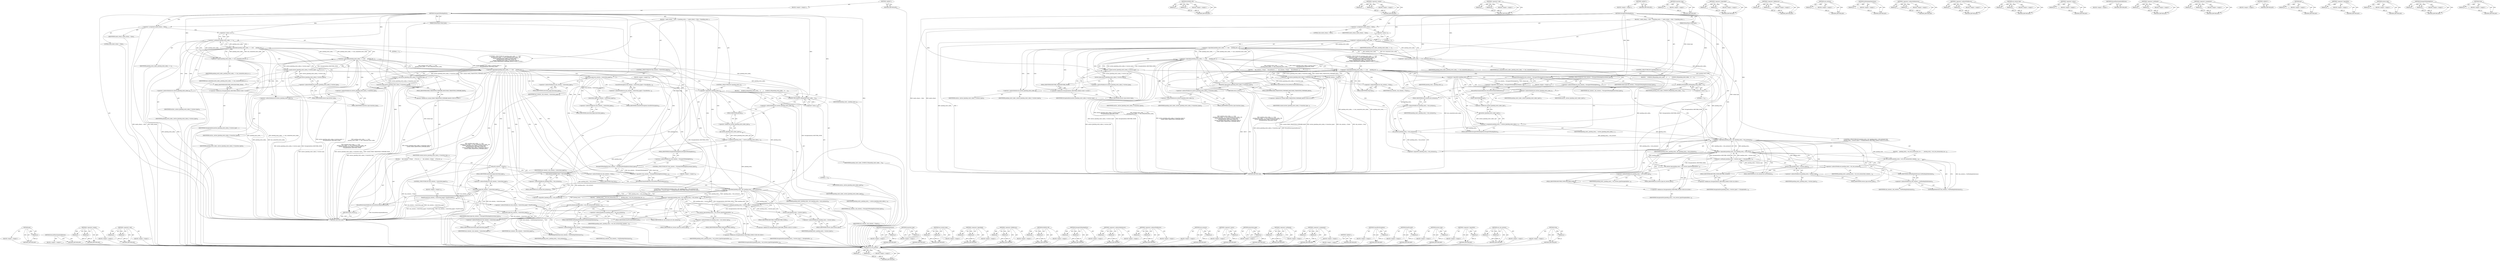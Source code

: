 digraph "Stop" {
vulnerable_212 [label=<(METHOD,set_site_instance)>];
vulnerable_213 [label=<(PARAM,p1)>];
vulnerable_214 [label=<(PARAM,p2)>];
vulnerable_215 [label=<(BLOCK,&lt;empty&gt;,&lt;empty&gt;)>];
vulnerable_216 [label=<(METHOD_RETURN,ANY)>];
vulnerable_194 [label=<(METHOD,DCHECK_NE)>];
vulnerable_195 [label=<(PARAM,p1)>];
vulnerable_196 [label=<(PARAM,p2)>];
vulnerable_197 [label=<(BLOCK,&lt;empty&gt;,&lt;empty&gt;)>];
vulnerable_198 [label=<(METHOD_RETURN,ANY)>];
vulnerable_150 [label=<(METHOD,&lt;operator&gt;.equals)>];
vulnerable_151 [label=<(PARAM,p1)>];
vulnerable_152 [label=<(PARAM,p2)>];
vulnerable_153 [label=<(BLOCK,&lt;empty&gt;,&lt;empty&gt;)>];
vulnerable_154 [label=<(METHOD_RETURN,ANY)>];
vulnerable_174 [label=<(METHOD,&lt;operator&gt;.and)>];
vulnerable_175 [label=<(PARAM,p1)>];
vulnerable_176 [label=<(PARAM,p2)>];
vulnerable_177 [label=<(BLOCK,&lt;empty&gt;,&lt;empty&gt;)>];
vulnerable_178 [label=<(METHOD_RETURN,ANY)>];
vulnerable_6 [label=<(METHOD,&lt;global&gt;)<SUB>1</SUB>>];
vulnerable_7 [label=<(BLOCK,&lt;empty&gt;,&lt;empty&gt;)<SUB>1</SUB>>];
vulnerable_8 [label=<(METHOD,NavigateToPendingEntry)<SUB>1</SUB>>];
vulnerable_9 [label=<(PARAM,ReloadType reload_type)<SUB>1</SUB>>];
vulnerable_10 [label=<(BLOCK,{
  needs_reload_ = false;

  if (pending_entry...,{
  needs_reload_ = false;

  if (pending_entry...)<SUB>1</SUB>>];
vulnerable_11 [label=<(&lt;operator&gt;.assignment,needs_reload_ = false)<SUB>2</SUB>>];
vulnerable_12 [label=<(IDENTIFIER,needs_reload_,needs_reload_ = false)<SUB>2</SUB>>];
vulnerable_13 [label=<(LITERAL,false,needs_reload_ = false)<SUB>2</SUB>>];
vulnerable_14 [label="<(CONTROL_STRUCTURE,IF,if (pending_entry_index_ != -1 &amp;&amp;
      pending_entry_index_ == last_committed_entry_index_ &amp;&amp;
      (entries_[pending_entry_index_]-&gt;restore_type() ==
          NavigationEntry::RESTORE_NONE) &amp;&amp;
       (entries_[pending_entry_index_]-&gt;transition_type() &amp;
           content::PAGE_TRANSITION_FORWARD_BACK)))<SUB>4</SUB>>"];
vulnerable_15 [label=<(&lt;operator&gt;.logicalAnd,pending_entry_index_ != -1 &amp;&amp;
      pending_ent...)<SUB>4</SUB>>];
vulnerable_16 [label=<(&lt;operator&gt;.logicalAnd,pending_entry_index_ != -1 &amp;&amp;
      pending_ent...)<SUB>4</SUB>>];
vulnerable_17 [label=<(&lt;operator&gt;.logicalAnd,pending_entry_index_ != -1 &amp;&amp;
      pending_ent...)<SUB>4</SUB>>];
vulnerable_18 [label=<(&lt;operator&gt;.notEquals,pending_entry_index_ != -1)<SUB>4</SUB>>];
vulnerable_19 [label=<(IDENTIFIER,pending_entry_index_,pending_entry_index_ != -1)<SUB>4</SUB>>];
vulnerable_20 [label=<(&lt;operator&gt;.minus,-1)<SUB>4</SUB>>];
vulnerable_21 [label=<(LITERAL,1,-1)<SUB>4</SUB>>];
vulnerable_22 [label=<(&lt;operator&gt;.equals,pending_entry_index_ == last_committed_entry_in...)<SUB>5</SUB>>];
vulnerable_23 [label=<(IDENTIFIER,pending_entry_index_,pending_entry_index_ == last_committed_entry_in...)<SUB>5</SUB>>];
vulnerable_24 [label=<(IDENTIFIER,last_committed_entry_index_,pending_entry_index_ == last_committed_entry_in...)<SUB>5</SUB>>];
vulnerable_25 [label=<(&lt;operator&gt;.equals,entries_[pending_entry_index_]-&gt;restore_type() ...)<SUB>6</SUB>>];
vulnerable_26 [label=<(restore_type,entries_[pending_entry_index_]-&gt;restore_type())<SUB>6</SUB>>];
vulnerable_27 [label=<(&lt;operator&gt;.indirectFieldAccess,entries_[pending_entry_index_]-&gt;restore_type)<SUB>6</SUB>>];
vulnerable_28 [label=<(&lt;operator&gt;.indirectIndexAccess,entries_[pending_entry_index_])<SUB>6</SUB>>];
vulnerable_29 [label=<(IDENTIFIER,entries_,entries_[pending_entry_index_]-&gt;restore_type())<SUB>6</SUB>>];
vulnerable_30 [label=<(IDENTIFIER,pending_entry_index_,entries_[pending_entry_index_]-&gt;restore_type())<SUB>6</SUB>>];
vulnerable_31 [label=<(FIELD_IDENTIFIER,restore_type,restore_type)<SUB>6</SUB>>];
vulnerable_32 [label="<(&lt;operator&gt;.fieldAccess,NavigationEntry::RESTORE_NONE)<SUB>7</SUB>>"];
vulnerable_33 [label=<(IDENTIFIER,NavigationEntry,entries_[pending_entry_index_]-&gt;restore_type() ...)<SUB>7</SUB>>];
vulnerable_34 [label=<(FIELD_IDENTIFIER,RESTORE_NONE,RESTORE_NONE)<SUB>7</SUB>>];
vulnerable_35 [label=<(&lt;operator&gt;.and,entries_[pending_entry_index_]-&gt;transition_type...)<SUB>8</SUB>>];
vulnerable_36 [label=<(transition_type,entries_[pending_entry_index_]-&gt;transition_type())<SUB>8</SUB>>];
vulnerable_37 [label=<(&lt;operator&gt;.indirectFieldAccess,entries_[pending_entry_index_]-&gt;transition_type)<SUB>8</SUB>>];
vulnerable_38 [label=<(&lt;operator&gt;.indirectIndexAccess,entries_[pending_entry_index_])<SUB>8</SUB>>];
vulnerable_39 [label=<(IDENTIFIER,entries_,entries_[pending_entry_index_]-&gt;transition_type())<SUB>8</SUB>>];
vulnerable_40 [label=<(IDENTIFIER,pending_entry_index_,entries_[pending_entry_index_]-&gt;transition_type())<SUB>8</SUB>>];
vulnerable_41 [label=<(FIELD_IDENTIFIER,transition_type,transition_type)<SUB>8</SUB>>];
vulnerable_42 [label="<(&lt;operator&gt;.fieldAccess,content::PAGE_TRANSITION_FORWARD_BACK)<SUB>9</SUB>>"];
vulnerable_43 [label=<(IDENTIFIER,content,entries_[pending_entry_index_]-&gt;transition_type...)<SUB>9</SUB>>];
vulnerable_44 [label=<(FIELD_IDENTIFIER,PAGE_TRANSITION_FORWARD_BACK,PAGE_TRANSITION_FORWARD_BACK)<SUB>9</SUB>>];
vulnerable_45 [label=<(BLOCK,{
     tab_contents_-&gt;Stop();
     DiscardNonCo...,{
     tab_contents_-&gt;Stop();
     DiscardNonCo...)<SUB>9</SUB>>];
vulnerable_46 [label=<(Stop,tab_contents_-&gt;Stop())<SUB>10</SUB>>];
vulnerable_47 [label=<(&lt;operator&gt;.indirectFieldAccess,tab_contents_-&gt;Stop)<SUB>10</SUB>>];
vulnerable_48 [label=<(IDENTIFIER,tab_contents_,tab_contents_-&gt;Stop())<SUB>10</SUB>>];
vulnerable_49 [label=<(FIELD_IDENTIFIER,Stop,Stop)<SUB>10</SUB>>];
vulnerable_50 [label=<(DiscardNonCommittedEntries,DiscardNonCommittedEntries())<SUB>11</SUB>>];
vulnerable_51 [label=<(RETURN,return;,return;)<SUB>12</SUB>>];
vulnerable_52 [label=<(CONTROL_STRUCTURE,IF,if (!pending_entry_))<SUB>15</SUB>>];
vulnerable_53 [label=<(&lt;operator&gt;.logicalNot,!pending_entry_)<SUB>15</SUB>>];
vulnerable_54 [label=<(IDENTIFIER,pending_entry_,!pending_entry_)<SUB>15</SUB>>];
vulnerable_55 [label=<(BLOCK,{
     DCHECK_NE(pending_entry_index_, -1);
   ...,{
     DCHECK_NE(pending_entry_index_, -1);
   ...)<SUB>15</SUB>>];
vulnerable_56 [label=<(DCHECK_NE,DCHECK_NE(pending_entry_index_, -1))<SUB>16</SUB>>];
vulnerable_57 [label=<(IDENTIFIER,pending_entry_index_,DCHECK_NE(pending_entry_index_, -1))<SUB>16</SUB>>];
vulnerable_58 [label=<(&lt;operator&gt;.minus,-1)<SUB>16</SUB>>];
vulnerable_59 [label=<(LITERAL,1,-1)<SUB>16</SUB>>];
vulnerable_60 [label=<(&lt;operator&gt;.assignment,pending_entry_ = entries_[pending_entry_index_]...)<SUB>17</SUB>>];
vulnerable_61 [label=<(IDENTIFIER,pending_entry_,pending_entry_ = entries_[pending_entry_index_]...)<SUB>17</SUB>>];
vulnerable_62 [label=<(get,entries_[pending_entry_index_].get())<SUB>17</SUB>>];
vulnerable_63 [label=<(&lt;operator&gt;.fieldAccess,entries_[pending_entry_index_].get)<SUB>17</SUB>>];
vulnerable_64 [label=<(&lt;operator&gt;.indirectIndexAccess,entries_[pending_entry_index_])<SUB>17</SUB>>];
vulnerable_65 [label=<(IDENTIFIER,entries_,entries_[pending_entry_index_].get())<SUB>17</SUB>>];
vulnerable_66 [label=<(IDENTIFIER,pending_entry_index_,entries_[pending_entry_index_].get())<SUB>17</SUB>>];
vulnerable_67 [label=<(FIELD_IDENTIFIER,get,get)<SUB>17</SUB>>];
vulnerable_68 [label=<(CONTROL_STRUCTURE,IF,if (!tab_contents_-&gt;NavigateToPendingEntry(reload_type)))<SUB>20</SUB>>];
vulnerable_69 [label=<(&lt;operator&gt;.logicalNot,!tab_contents_-&gt;NavigateToPendingEntry(reload_t...)<SUB>20</SUB>>];
vulnerable_70 [label=<(NavigateToPendingEntry,tab_contents_-&gt;NavigateToPendingEntry(reload_type))<SUB>20</SUB>>];
vulnerable_71 [label=<(&lt;operator&gt;.indirectFieldAccess,tab_contents_-&gt;NavigateToPendingEntry)<SUB>20</SUB>>];
vulnerable_72 [label=<(IDENTIFIER,tab_contents_,tab_contents_-&gt;NavigateToPendingEntry(reload_type))<SUB>20</SUB>>];
vulnerable_73 [label=<(FIELD_IDENTIFIER,NavigateToPendingEntry,NavigateToPendingEntry)<SUB>20</SUB>>];
vulnerable_74 [label=<(IDENTIFIER,reload_type,tab_contents_-&gt;NavigateToPendingEntry(reload_type))<SUB>20</SUB>>];
vulnerable_75 [label=<(BLOCK,&lt;empty&gt;,&lt;empty&gt;)<SUB>21</SUB>>];
vulnerable_76 [label=<(DiscardNonCommittedEntries,DiscardNonCommittedEntries())<SUB>21</SUB>>];
vulnerable_77 [label="<(CONTROL_STRUCTURE,IF,if (pending_entry_ &amp;&amp; !pending_entry_-&gt;site_instance() &amp;&amp;
      pending_entry_-&gt;restore_type() != NavigationEntry::RESTORE_NONE))<SUB>23</SUB>>"];
vulnerable_78 [label=<(&lt;operator&gt;.logicalAnd,pending_entry_ &amp;&amp; !pending_entry_-&gt;site_instanc...)<SUB>23</SUB>>];
vulnerable_79 [label=<(&lt;operator&gt;.logicalAnd,pending_entry_ &amp;&amp; !pending_entry_-&gt;site_instance())<SUB>23</SUB>>];
vulnerable_80 [label=<(IDENTIFIER,pending_entry_,pending_entry_ &amp;&amp; !pending_entry_-&gt;site_instance())<SUB>23</SUB>>];
vulnerable_81 [label=<(&lt;operator&gt;.logicalNot,!pending_entry_-&gt;site_instance())<SUB>23</SUB>>];
vulnerable_82 [label=<(site_instance,pending_entry_-&gt;site_instance())<SUB>23</SUB>>];
vulnerable_83 [label=<(&lt;operator&gt;.indirectFieldAccess,pending_entry_-&gt;site_instance)<SUB>23</SUB>>];
vulnerable_84 [label=<(IDENTIFIER,pending_entry_,pending_entry_-&gt;site_instance())<SUB>23</SUB>>];
vulnerable_85 [label=<(FIELD_IDENTIFIER,site_instance,site_instance)<SUB>23</SUB>>];
vulnerable_86 [label=<(&lt;operator&gt;.notEquals,pending_entry_-&gt;restore_type() != NavigationEnt...)<SUB>24</SUB>>];
vulnerable_87 [label=<(restore_type,pending_entry_-&gt;restore_type())<SUB>24</SUB>>];
vulnerable_88 [label=<(&lt;operator&gt;.indirectFieldAccess,pending_entry_-&gt;restore_type)<SUB>24</SUB>>];
vulnerable_89 [label=<(IDENTIFIER,pending_entry_,pending_entry_-&gt;restore_type())<SUB>24</SUB>>];
vulnerable_90 [label=<(FIELD_IDENTIFIER,restore_type,restore_type)<SUB>24</SUB>>];
vulnerable_91 [label="<(&lt;operator&gt;.fieldAccess,NavigationEntry::RESTORE_NONE)<SUB>24</SUB>>"];
vulnerable_92 [label=<(IDENTIFIER,NavigationEntry,pending_entry_-&gt;restore_type() != NavigationEnt...)<SUB>24</SUB>>];
vulnerable_93 [label=<(FIELD_IDENTIFIER,RESTORE_NONE,RESTORE_NONE)<SUB>24</SUB>>];
vulnerable_94 [label=<(BLOCK,{
    pending_entry_-&gt;set_site_instance(tab_con...,{
    pending_entry_-&gt;set_site_instance(tab_con...)<SUB>24</SUB>>];
vulnerable_95 [label=<(set_site_instance,pending_entry_-&gt;set_site_instance(tab_contents_...)<SUB>25</SUB>>];
vulnerable_96 [label=<(&lt;operator&gt;.indirectFieldAccess,pending_entry_-&gt;set_site_instance)<SUB>25</SUB>>];
vulnerable_97 [label=<(IDENTIFIER,pending_entry_,pending_entry_-&gt;set_site_instance(tab_contents_...)<SUB>25</SUB>>];
vulnerable_98 [label=<(FIELD_IDENTIFIER,set_site_instance,set_site_instance)<SUB>25</SUB>>];
vulnerable_99 [label=<(GetPendingSiteInstance,tab_contents_-&gt;GetPendingSiteInstance())<SUB>25</SUB>>];
vulnerable_100 [label=<(&lt;operator&gt;.indirectFieldAccess,tab_contents_-&gt;GetPendingSiteInstance)<SUB>25</SUB>>];
vulnerable_101 [label=<(IDENTIFIER,tab_contents_,tab_contents_-&gt;GetPendingSiteInstance())<SUB>25</SUB>>];
vulnerable_102 [label=<(FIELD_IDENTIFIER,GetPendingSiteInstance,GetPendingSiteInstance)<SUB>25</SUB>>];
vulnerable_103 [label=<(set_restore_type,pending_entry_-&gt;set_restore_type(NavigationEntr...)<SUB>26</SUB>>];
vulnerable_104 [label=<(&lt;operator&gt;.indirectFieldAccess,pending_entry_-&gt;set_restore_type)<SUB>26</SUB>>];
vulnerable_105 [label=<(IDENTIFIER,pending_entry_,pending_entry_-&gt;set_restore_type(NavigationEntr...)<SUB>26</SUB>>];
vulnerable_106 [label=<(FIELD_IDENTIFIER,set_restore_type,set_restore_type)<SUB>26</SUB>>];
vulnerable_107 [label="<(&lt;operator&gt;.fieldAccess,NavigationEntry::RESTORE_NONE)<SUB>26</SUB>>"];
vulnerable_108 [label=<(IDENTIFIER,NavigationEntry,pending_entry_-&gt;set_restore_type(NavigationEntr...)<SUB>26</SUB>>];
vulnerable_109 [label=<(FIELD_IDENTIFIER,RESTORE_NONE,RESTORE_NONE)<SUB>26</SUB>>];
vulnerable_110 [label=<(METHOD_RETURN,void)<SUB>1</SUB>>];
vulnerable_112 [label=<(METHOD_RETURN,ANY)<SUB>1</SUB>>];
vulnerable_179 [label=<(METHOD,transition_type)>];
vulnerable_180 [label=<(PARAM,p1)>];
vulnerable_181 [label=<(BLOCK,&lt;empty&gt;,&lt;empty&gt;)>];
vulnerable_182 [label=<(METHOD_RETURN,ANY)>];
vulnerable_136 [label=<(METHOD,&lt;operator&gt;.logicalAnd)>];
vulnerable_137 [label=<(PARAM,p1)>];
vulnerable_138 [label=<(PARAM,p2)>];
vulnerable_139 [label=<(BLOCK,&lt;empty&gt;,&lt;empty&gt;)>];
vulnerable_140 [label=<(METHOD_RETURN,ANY)>];
vulnerable_169 [label=<(METHOD,&lt;operator&gt;.fieldAccess)>];
vulnerable_170 [label=<(PARAM,p1)>];
vulnerable_171 [label=<(PARAM,p2)>];
vulnerable_172 [label=<(BLOCK,&lt;empty&gt;,&lt;empty&gt;)>];
vulnerable_173 [label=<(METHOD_RETURN,ANY)>];
vulnerable_208 [label=<(METHOD,site_instance)>];
vulnerable_209 [label=<(PARAM,p1)>];
vulnerable_210 [label=<(BLOCK,&lt;empty&gt;,&lt;empty&gt;)>];
vulnerable_211 [label=<(METHOD_RETURN,ANY)>];
vulnerable_217 [label=<(METHOD,GetPendingSiteInstance)>];
vulnerable_218 [label=<(PARAM,p1)>];
vulnerable_219 [label=<(BLOCK,&lt;empty&gt;,&lt;empty&gt;)>];
vulnerable_220 [label=<(METHOD_RETURN,ANY)>];
vulnerable_164 [label=<(METHOD,&lt;operator&gt;.indirectIndexAccess)>];
vulnerable_165 [label=<(PARAM,p1)>];
vulnerable_166 [label=<(PARAM,p2)>];
vulnerable_167 [label=<(BLOCK,&lt;empty&gt;,&lt;empty&gt;)>];
vulnerable_168 [label=<(METHOD_RETURN,ANY)>];
vulnerable_159 [label=<(METHOD,&lt;operator&gt;.indirectFieldAccess)>];
vulnerable_160 [label=<(PARAM,p1)>];
vulnerable_161 [label=<(PARAM,p2)>];
vulnerable_162 [label=<(BLOCK,&lt;empty&gt;,&lt;empty&gt;)>];
vulnerable_163 [label=<(METHOD_RETURN,ANY)>];
vulnerable_221 [label=<(METHOD,set_restore_type)>];
vulnerable_222 [label=<(PARAM,p1)>];
vulnerable_223 [label=<(PARAM,p2)>];
vulnerable_224 [label=<(BLOCK,&lt;empty&gt;,&lt;empty&gt;)>];
vulnerable_225 [label=<(METHOD_RETURN,ANY)>];
vulnerable_146 [label=<(METHOD,&lt;operator&gt;.minus)>];
vulnerable_147 [label=<(PARAM,p1)>];
vulnerable_148 [label=<(BLOCK,&lt;empty&gt;,&lt;empty&gt;)>];
vulnerable_149 [label=<(METHOD_RETURN,ANY)>];
vulnerable_187 [label=<(METHOD,DiscardNonCommittedEntries)>];
vulnerable_188 [label=<(BLOCK,&lt;empty&gt;,&lt;empty&gt;)>];
vulnerable_189 [label=<(METHOD_RETURN,ANY)>];
vulnerable_141 [label=<(METHOD,&lt;operator&gt;.notEquals)>];
vulnerable_142 [label=<(PARAM,p1)>];
vulnerable_143 [label=<(PARAM,p2)>];
vulnerable_144 [label=<(BLOCK,&lt;empty&gt;,&lt;empty&gt;)>];
vulnerable_145 [label=<(METHOD_RETURN,ANY)>];
vulnerable_131 [label=<(METHOD,&lt;operator&gt;.assignment)>];
vulnerable_132 [label=<(PARAM,p1)>];
vulnerable_133 [label=<(PARAM,p2)>];
vulnerable_134 [label=<(BLOCK,&lt;empty&gt;,&lt;empty&gt;)>];
vulnerable_135 [label=<(METHOD_RETURN,ANY)>];
vulnerable_125 [label=<(METHOD,&lt;global&gt;)<SUB>1</SUB>>];
vulnerable_126 [label=<(BLOCK,&lt;empty&gt;,&lt;empty&gt;)>];
vulnerable_127 [label=<(METHOD_RETURN,ANY)>];
vulnerable_199 [label=<(METHOD,get)>];
vulnerable_200 [label=<(PARAM,p1)>];
vulnerable_201 [label=<(BLOCK,&lt;empty&gt;,&lt;empty&gt;)>];
vulnerable_202 [label=<(METHOD_RETURN,ANY)>];
vulnerable_190 [label=<(METHOD,&lt;operator&gt;.logicalNot)>];
vulnerable_191 [label=<(PARAM,p1)>];
vulnerable_192 [label=<(BLOCK,&lt;empty&gt;,&lt;empty&gt;)>];
vulnerable_193 [label=<(METHOD_RETURN,ANY)>];
vulnerable_155 [label=<(METHOD,restore_type)>];
vulnerable_156 [label=<(PARAM,p1)>];
vulnerable_157 [label=<(BLOCK,&lt;empty&gt;,&lt;empty&gt;)>];
vulnerable_158 [label=<(METHOD_RETURN,ANY)>];
vulnerable_203 [label=<(METHOD,NavigateToPendingEntry)>];
vulnerable_204 [label=<(PARAM,p1)>];
vulnerable_205 [label=<(PARAM,p2)>];
vulnerable_206 [label=<(BLOCK,&lt;empty&gt;,&lt;empty&gt;)>];
vulnerable_207 [label=<(METHOD_RETURN,ANY)>];
vulnerable_183 [label=<(METHOD,Stop)>];
vulnerable_184 [label=<(PARAM,p1)>];
vulnerable_185 [label=<(BLOCK,&lt;empty&gt;,&lt;empty&gt;)>];
vulnerable_186 [label=<(METHOD_RETURN,ANY)>];
fixed_237 [label=<(METHOD,get)>];
fixed_238 [label=<(PARAM,p1)>];
fixed_239 [label=<(BLOCK,&lt;empty&gt;,&lt;empty&gt;)>];
fixed_240 [label=<(METHOD_RETURN,ANY)>];
fixed_221 [label=<(METHOD,DiscardNonCommittedEntries)>];
fixed_222 [label=<(BLOCK,&lt;empty&gt;,&lt;empty&gt;)>];
fixed_223 [label=<(METHOD_RETURN,ANY)>];
fixed_176 [label=<(METHOD,&lt;operator&gt;.equals)>];
fixed_177 [label=<(PARAM,p1)>];
fixed_178 [label=<(PARAM,p2)>];
fixed_179 [label=<(BLOCK,&lt;empty&gt;,&lt;empty&gt;)>];
fixed_180 [label=<(METHOD_RETURN,ANY)>];
fixed_200 [label=<(METHOD,&lt;operator&gt;.and)>];
fixed_201 [label=<(PARAM,p1)>];
fixed_202 [label=<(PARAM,p2)>];
fixed_203 [label=<(BLOCK,&lt;empty&gt;,&lt;empty&gt;)>];
fixed_204 [label=<(METHOD_RETURN,ANY)>];
fixed_6 [label=<(METHOD,&lt;global&gt;)<SUB>1</SUB>>];
fixed_7 [label=<(BLOCK,&lt;empty&gt;,&lt;empty&gt;)<SUB>1</SUB>>];
fixed_8 [label=<(METHOD,NavigateToPendingEntry)<SUB>1</SUB>>];
fixed_9 [label=<(PARAM,ReloadType reload_type)<SUB>1</SUB>>];
fixed_10 [label=<(BLOCK,{
  needs_reload_ = false;

  if (pending_entry...,{
  needs_reload_ = false;

  if (pending_entry...)<SUB>1</SUB>>];
fixed_11 [label=<(&lt;operator&gt;.assignment,needs_reload_ = false)<SUB>2</SUB>>];
fixed_12 [label=<(IDENTIFIER,needs_reload_,needs_reload_ = false)<SUB>2</SUB>>];
fixed_13 [label=<(LITERAL,false,needs_reload_ = false)<SUB>2</SUB>>];
fixed_14 [label="<(CONTROL_STRUCTURE,IF,if (pending_entry_index_ != -1 &amp;&amp;
      pending_entry_index_ == last_committed_entry_index_ &amp;&amp;
      (entries_[pending_entry_index_]-&gt;restore_type() ==
          NavigationEntry::RESTORE_NONE) &amp;&amp;
       (entries_[pending_entry_index_]-&gt;transition_type() &amp;
           content::PAGE_TRANSITION_FORWARD_BACK)))<SUB>4</SUB>>"];
fixed_15 [label=<(&lt;operator&gt;.logicalAnd,pending_entry_index_ != -1 &amp;&amp;
      pending_ent...)<SUB>4</SUB>>];
fixed_16 [label=<(&lt;operator&gt;.logicalAnd,pending_entry_index_ != -1 &amp;&amp;
      pending_ent...)<SUB>4</SUB>>];
fixed_17 [label=<(&lt;operator&gt;.logicalAnd,pending_entry_index_ != -1 &amp;&amp;
      pending_ent...)<SUB>4</SUB>>];
fixed_18 [label=<(&lt;operator&gt;.notEquals,pending_entry_index_ != -1)<SUB>4</SUB>>];
fixed_19 [label=<(IDENTIFIER,pending_entry_index_,pending_entry_index_ != -1)<SUB>4</SUB>>];
fixed_20 [label=<(&lt;operator&gt;.minus,-1)<SUB>4</SUB>>];
fixed_21 [label=<(LITERAL,1,-1)<SUB>4</SUB>>];
fixed_22 [label=<(&lt;operator&gt;.equals,pending_entry_index_ == last_committed_entry_in...)<SUB>5</SUB>>];
fixed_23 [label=<(IDENTIFIER,pending_entry_index_,pending_entry_index_ == last_committed_entry_in...)<SUB>5</SUB>>];
fixed_24 [label=<(IDENTIFIER,last_committed_entry_index_,pending_entry_index_ == last_committed_entry_in...)<SUB>5</SUB>>];
fixed_25 [label=<(&lt;operator&gt;.equals,entries_[pending_entry_index_]-&gt;restore_type() ...)<SUB>6</SUB>>];
fixed_26 [label=<(restore_type,entries_[pending_entry_index_]-&gt;restore_type())<SUB>6</SUB>>];
fixed_27 [label=<(&lt;operator&gt;.indirectFieldAccess,entries_[pending_entry_index_]-&gt;restore_type)<SUB>6</SUB>>];
fixed_28 [label=<(&lt;operator&gt;.indirectIndexAccess,entries_[pending_entry_index_])<SUB>6</SUB>>];
fixed_29 [label=<(IDENTIFIER,entries_,entries_[pending_entry_index_]-&gt;restore_type())<SUB>6</SUB>>];
fixed_30 [label=<(IDENTIFIER,pending_entry_index_,entries_[pending_entry_index_]-&gt;restore_type())<SUB>6</SUB>>];
fixed_31 [label=<(FIELD_IDENTIFIER,restore_type,restore_type)<SUB>6</SUB>>];
fixed_32 [label="<(&lt;operator&gt;.fieldAccess,NavigationEntry::RESTORE_NONE)<SUB>7</SUB>>"];
fixed_33 [label=<(IDENTIFIER,NavigationEntry,entries_[pending_entry_index_]-&gt;restore_type() ...)<SUB>7</SUB>>];
fixed_34 [label=<(FIELD_IDENTIFIER,RESTORE_NONE,RESTORE_NONE)<SUB>7</SUB>>];
fixed_35 [label=<(&lt;operator&gt;.and,entries_[pending_entry_index_]-&gt;transition_type...)<SUB>8</SUB>>];
fixed_36 [label=<(transition_type,entries_[pending_entry_index_]-&gt;transition_type())<SUB>8</SUB>>];
fixed_37 [label=<(&lt;operator&gt;.indirectFieldAccess,entries_[pending_entry_index_]-&gt;transition_type)<SUB>8</SUB>>];
fixed_38 [label=<(&lt;operator&gt;.indirectIndexAccess,entries_[pending_entry_index_])<SUB>8</SUB>>];
fixed_39 [label=<(IDENTIFIER,entries_,entries_[pending_entry_index_]-&gt;transition_type())<SUB>8</SUB>>];
fixed_40 [label=<(IDENTIFIER,pending_entry_index_,entries_[pending_entry_index_]-&gt;transition_type())<SUB>8</SUB>>];
fixed_41 [label=<(FIELD_IDENTIFIER,transition_type,transition_type)<SUB>8</SUB>>];
fixed_42 [label="<(&lt;operator&gt;.fieldAccess,content::PAGE_TRANSITION_FORWARD_BACK)<SUB>9</SUB>>"];
fixed_43 [label=<(IDENTIFIER,content,entries_[pending_entry_index_]-&gt;transition_type...)<SUB>9</SUB>>];
fixed_44 [label=<(FIELD_IDENTIFIER,PAGE_TRANSITION_FORWARD_BACK,PAGE_TRANSITION_FORWARD_BACK)<SUB>9</SUB>>];
fixed_45 [label=<(BLOCK,{
     tab_contents_-&gt;Stop();

    // If an int...,{
     tab_contents_-&gt;Stop();

    // If an int...)<SUB>9</SUB>>];
fixed_46 [label=<(Stop,tab_contents_-&gt;Stop())<SUB>10</SUB>>];
fixed_47 [label=<(&lt;operator&gt;.indirectFieldAccess,tab_contents_-&gt;Stop)<SUB>10</SUB>>];
fixed_48 [label=<(IDENTIFIER,tab_contents_,tab_contents_-&gt;Stop())<SUB>10</SUB>>];
fixed_49 [label=<(FIELD_IDENTIFIER,Stop,Stop)<SUB>10</SUB>>];
fixed_50 [label=<(CONTROL_STRUCTURE,IF,if (tab_contents_-&gt;interstitial_page()))<SUB>14</SUB>>];
fixed_51 [label=<(interstitial_page,tab_contents_-&gt;interstitial_page())<SUB>14</SUB>>];
fixed_52 [label=<(&lt;operator&gt;.indirectFieldAccess,tab_contents_-&gt;interstitial_page)<SUB>14</SUB>>];
fixed_53 [label=<(IDENTIFIER,tab_contents_,tab_contents_-&gt;interstitial_page())<SUB>14</SUB>>];
fixed_54 [label=<(FIELD_IDENTIFIER,interstitial_page,interstitial_page)<SUB>14</SUB>>];
fixed_55 [label=<(BLOCK,&lt;empty&gt;,&lt;empty&gt;)<SUB>15</SUB>>];
fixed_56 [label=<(DontProceed,tab_contents_-&gt;interstitial_page()-&gt;DontProceed())<SUB>15</SUB>>];
fixed_57 [label=<(&lt;operator&gt;.indirectFieldAccess,tab_contents_-&gt;interstitial_page()-&gt;DontProceed)<SUB>15</SUB>>];
fixed_58 [label=<(interstitial_page,tab_contents_-&gt;interstitial_page())<SUB>15</SUB>>];
fixed_59 [label=<(&lt;operator&gt;.indirectFieldAccess,tab_contents_-&gt;interstitial_page)<SUB>15</SUB>>];
fixed_60 [label=<(IDENTIFIER,tab_contents_,tab_contents_-&gt;interstitial_page())<SUB>15</SUB>>];
fixed_61 [label=<(FIELD_IDENTIFIER,interstitial_page,interstitial_page)<SUB>15</SUB>>];
fixed_62 [label=<(FIELD_IDENTIFIER,DontProceed,DontProceed)<SUB>15</SUB>>];
fixed_63 [label=<(DiscardNonCommittedEntries,DiscardNonCommittedEntries())<SUB>17</SUB>>];
fixed_64 [label=<(RETURN,return;,return;)<SUB>18</SUB>>];
fixed_65 [label=<(CONTROL_STRUCTURE,IF,if (tab_contents_-&gt;interstitial_page()))<SUB>25</SUB>>];
fixed_66 [label=<(interstitial_page,tab_contents_-&gt;interstitial_page())<SUB>25</SUB>>];
fixed_67 [label=<(&lt;operator&gt;.indirectFieldAccess,tab_contents_-&gt;interstitial_page)<SUB>25</SUB>>];
fixed_68 [label=<(IDENTIFIER,tab_contents_,tab_contents_-&gt;interstitial_page())<SUB>25</SUB>>];
fixed_69 [label=<(FIELD_IDENTIFIER,interstitial_page,interstitial_page)<SUB>25</SUB>>];
fixed_70 [label=<(BLOCK,&lt;empty&gt;,&lt;empty&gt;)<SUB>26</SUB>>];
fixed_71 [label=<(CancelForNavigation,tab_contents_-&gt;interstitial_page()-&gt;CancelForNa...)<SUB>26</SUB>>];
fixed_72 [label=<(&lt;operator&gt;.indirectFieldAccess,tab_contents_-&gt;interstitial_page()-&gt;CancelForNa...)<SUB>26</SUB>>];
fixed_73 [label=<(interstitial_page,tab_contents_-&gt;interstitial_page())<SUB>26</SUB>>];
fixed_74 [label=<(&lt;operator&gt;.indirectFieldAccess,tab_contents_-&gt;interstitial_page)<SUB>26</SUB>>];
fixed_75 [label=<(IDENTIFIER,tab_contents_,tab_contents_-&gt;interstitial_page())<SUB>26</SUB>>];
fixed_76 [label=<(FIELD_IDENTIFIER,interstitial_page,interstitial_page)<SUB>26</SUB>>];
fixed_77 [label=<(FIELD_IDENTIFIER,CancelForNavigation,CancelForNavigation)<SUB>26</SUB>>];
fixed_78 [label=<(CONTROL_STRUCTURE,IF,if (!pending_entry_))<SUB>28</SUB>>];
fixed_79 [label=<(&lt;operator&gt;.logicalNot,!pending_entry_)<SUB>28</SUB>>];
fixed_80 [label=<(IDENTIFIER,pending_entry_,!pending_entry_)<SUB>28</SUB>>];
fixed_81 [label=<(BLOCK,{
     DCHECK_NE(pending_entry_index_, -1);
   ...,{
     DCHECK_NE(pending_entry_index_, -1);
   ...)<SUB>28</SUB>>];
fixed_82 [label=<(DCHECK_NE,DCHECK_NE(pending_entry_index_, -1))<SUB>29</SUB>>];
fixed_83 [label=<(IDENTIFIER,pending_entry_index_,DCHECK_NE(pending_entry_index_, -1))<SUB>29</SUB>>];
fixed_84 [label=<(&lt;operator&gt;.minus,-1)<SUB>29</SUB>>];
fixed_85 [label=<(LITERAL,1,-1)<SUB>29</SUB>>];
fixed_86 [label=<(&lt;operator&gt;.assignment,pending_entry_ = entries_[pending_entry_index_]...)<SUB>30</SUB>>];
fixed_87 [label=<(IDENTIFIER,pending_entry_,pending_entry_ = entries_[pending_entry_index_]...)<SUB>30</SUB>>];
fixed_88 [label=<(get,entries_[pending_entry_index_].get())<SUB>30</SUB>>];
fixed_89 [label=<(&lt;operator&gt;.fieldAccess,entries_[pending_entry_index_].get)<SUB>30</SUB>>];
fixed_90 [label=<(&lt;operator&gt;.indirectIndexAccess,entries_[pending_entry_index_])<SUB>30</SUB>>];
fixed_91 [label=<(IDENTIFIER,entries_,entries_[pending_entry_index_].get())<SUB>30</SUB>>];
fixed_92 [label=<(IDENTIFIER,pending_entry_index_,entries_[pending_entry_index_].get())<SUB>30</SUB>>];
fixed_93 [label=<(FIELD_IDENTIFIER,get,get)<SUB>30</SUB>>];
fixed_94 [label=<(CONTROL_STRUCTURE,IF,if (!tab_contents_-&gt;NavigateToPendingEntry(reload_type)))<SUB>33</SUB>>];
fixed_95 [label=<(&lt;operator&gt;.logicalNot,!tab_contents_-&gt;NavigateToPendingEntry(reload_t...)<SUB>33</SUB>>];
fixed_96 [label=<(NavigateToPendingEntry,tab_contents_-&gt;NavigateToPendingEntry(reload_type))<SUB>33</SUB>>];
fixed_97 [label=<(&lt;operator&gt;.indirectFieldAccess,tab_contents_-&gt;NavigateToPendingEntry)<SUB>33</SUB>>];
fixed_98 [label=<(IDENTIFIER,tab_contents_,tab_contents_-&gt;NavigateToPendingEntry(reload_type))<SUB>33</SUB>>];
fixed_99 [label=<(FIELD_IDENTIFIER,NavigateToPendingEntry,NavigateToPendingEntry)<SUB>33</SUB>>];
fixed_100 [label=<(IDENTIFIER,reload_type,tab_contents_-&gt;NavigateToPendingEntry(reload_type))<SUB>33</SUB>>];
fixed_101 [label=<(BLOCK,&lt;empty&gt;,&lt;empty&gt;)<SUB>34</SUB>>];
fixed_102 [label=<(DiscardNonCommittedEntries,DiscardNonCommittedEntries())<SUB>34</SUB>>];
fixed_103 [label="<(CONTROL_STRUCTURE,IF,if (pending_entry_ &amp;&amp; !pending_entry_-&gt;site_instance() &amp;&amp;
      pending_entry_-&gt;restore_type() != NavigationEntry::RESTORE_NONE))<SUB>36</SUB>>"];
fixed_104 [label=<(&lt;operator&gt;.logicalAnd,pending_entry_ &amp;&amp; !pending_entry_-&gt;site_instanc...)<SUB>36</SUB>>];
fixed_105 [label=<(&lt;operator&gt;.logicalAnd,pending_entry_ &amp;&amp; !pending_entry_-&gt;site_instance())<SUB>36</SUB>>];
fixed_106 [label=<(IDENTIFIER,pending_entry_,pending_entry_ &amp;&amp; !pending_entry_-&gt;site_instance())<SUB>36</SUB>>];
fixed_107 [label=<(&lt;operator&gt;.logicalNot,!pending_entry_-&gt;site_instance())<SUB>36</SUB>>];
fixed_108 [label=<(site_instance,pending_entry_-&gt;site_instance())<SUB>36</SUB>>];
fixed_109 [label=<(&lt;operator&gt;.indirectFieldAccess,pending_entry_-&gt;site_instance)<SUB>36</SUB>>];
fixed_110 [label=<(IDENTIFIER,pending_entry_,pending_entry_-&gt;site_instance())<SUB>36</SUB>>];
fixed_111 [label=<(FIELD_IDENTIFIER,site_instance,site_instance)<SUB>36</SUB>>];
fixed_112 [label=<(&lt;operator&gt;.notEquals,pending_entry_-&gt;restore_type() != NavigationEnt...)<SUB>37</SUB>>];
fixed_113 [label=<(restore_type,pending_entry_-&gt;restore_type())<SUB>37</SUB>>];
fixed_114 [label=<(&lt;operator&gt;.indirectFieldAccess,pending_entry_-&gt;restore_type)<SUB>37</SUB>>];
fixed_115 [label=<(IDENTIFIER,pending_entry_,pending_entry_-&gt;restore_type())<SUB>37</SUB>>];
fixed_116 [label=<(FIELD_IDENTIFIER,restore_type,restore_type)<SUB>37</SUB>>];
fixed_117 [label="<(&lt;operator&gt;.fieldAccess,NavigationEntry::RESTORE_NONE)<SUB>37</SUB>>"];
fixed_118 [label=<(IDENTIFIER,NavigationEntry,pending_entry_-&gt;restore_type() != NavigationEnt...)<SUB>37</SUB>>];
fixed_119 [label=<(FIELD_IDENTIFIER,RESTORE_NONE,RESTORE_NONE)<SUB>37</SUB>>];
fixed_120 [label=<(BLOCK,{
    pending_entry_-&gt;set_site_instance(tab_con...,{
    pending_entry_-&gt;set_site_instance(tab_con...)<SUB>37</SUB>>];
fixed_121 [label=<(set_site_instance,pending_entry_-&gt;set_site_instance(tab_contents_...)<SUB>38</SUB>>];
fixed_122 [label=<(&lt;operator&gt;.indirectFieldAccess,pending_entry_-&gt;set_site_instance)<SUB>38</SUB>>];
fixed_123 [label=<(IDENTIFIER,pending_entry_,pending_entry_-&gt;set_site_instance(tab_contents_...)<SUB>38</SUB>>];
fixed_124 [label=<(FIELD_IDENTIFIER,set_site_instance,set_site_instance)<SUB>38</SUB>>];
fixed_125 [label=<(GetPendingSiteInstance,tab_contents_-&gt;GetPendingSiteInstance())<SUB>38</SUB>>];
fixed_126 [label=<(&lt;operator&gt;.indirectFieldAccess,tab_contents_-&gt;GetPendingSiteInstance)<SUB>38</SUB>>];
fixed_127 [label=<(IDENTIFIER,tab_contents_,tab_contents_-&gt;GetPendingSiteInstance())<SUB>38</SUB>>];
fixed_128 [label=<(FIELD_IDENTIFIER,GetPendingSiteInstance,GetPendingSiteInstance)<SUB>38</SUB>>];
fixed_129 [label=<(set_restore_type,pending_entry_-&gt;set_restore_type(NavigationEntr...)<SUB>39</SUB>>];
fixed_130 [label=<(&lt;operator&gt;.indirectFieldAccess,pending_entry_-&gt;set_restore_type)<SUB>39</SUB>>];
fixed_131 [label=<(IDENTIFIER,pending_entry_,pending_entry_-&gt;set_restore_type(NavigationEntr...)<SUB>39</SUB>>];
fixed_132 [label=<(FIELD_IDENTIFIER,set_restore_type,set_restore_type)<SUB>39</SUB>>];
fixed_133 [label="<(&lt;operator&gt;.fieldAccess,NavigationEntry::RESTORE_NONE)<SUB>39</SUB>>"];
fixed_134 [label=<(IDENTIFIER,NavigationEntry,pending_entry_-&gt;set_restore_type(NavigationEntr...)<SUB>39</SUB>>];
fixed_135 [label=<(FIELD_IDENTIFIER,RESTORE_NONE,RESTORE_NONE)<SUB>39</SUB>>];
fixed_136 [label=<(METHOD_RETURN,void)<SUB>1</SUB>>];
fixed_138 [label=<(METHOD_RETURN,ANY)<SUB>1</SUB>>];
fixed_255 [label=<(METHOD,GetPendingSiteInstance)>];
fixed_256 [label=<(PARAM,p1)>];
fixed_257 [label=<(BLOCK,&lt;empty&gt;,&lt;empty&gt;)>];
fixed_258 [label=<(METHOD_RETURN,ANY)>];
fixed_205 [label=<(METHOD,transition_type)>];
fixed_206 [label=<(PARAM,p1)>];
fixed_207 [label=<(BLOCK,&lt;empty&gt;,&lt;empty&gt;)>];
fixed_208 [label=<(METHOD_RETURN,ANY)>];
fixed_259 [label=<(METHOD,set_restore_type)>];
fixed_260 [label=<(PARAM,p1)>];
fixed_261 [label=<(PARAM,p2)>];
fixed_262 [label=<(BLOCK,&lt;empty&gt;,&lt;empty&gt;)>];
fixed_263 [label=<(METHOD_RETURN,ANY)>];
fixed_162 [label=<(METHOD,&lt;operator&gt;.logicalAnd)>];
fixed_163 [label=<(PARAM,p1)>];
fixed_164 [label=<(PARAM,p2)>];
fixed_165 [label=<(BLOCK,&lt;empty&gt;,&lt;empty&gt;)>];
fixed_166 [label=<(METHOD_RETURN,ANY)>];
fixed_195 [label=<(METHOD,&lt;operator&gt;.fieldAccess)>];
fixed_196 [label=<(PARAM,p1)>];
fixed_197 [label=<(PARAM,p2)>];
fixed_198 [label=<(BLOCK,&lt;empty&gt;,&lt;empty&gt;)>];
fixed_199 [label=<(METHOD_RETURN,ANY)>];
fixed_232 [label=<(METHOD,DCHECK_NE)>];
fixed_233 [label=<(PARAM,p1)>];
fixed_234 [label=<(PARAM,p2)>];
fixed_235 [label=<(BLOCK,&lt;empty&gt;,&lt;empty&gt;)>];
fixed_236 [label=<(METHOD_RETURN,ANY)>];
fixed_241 [label=<(METHOD,NavigateToPendingEntry)>];
fixed_242 [label=<(PARAM,p1)>];
fixed_243 [label=<(PARAM,p2)>];
fixed_244 [label=<(BLOCK,&lt;empty&gt;,&lt;empty&gt;)>];
fixed_245 [label=<(METHOD_RETURN,ANY)>];
fixed_190 [label=<(METHOD,&lt;operator&gt;.indirectIndexAccess)>];
fixed_191 [label=<(PARAM,p1)>];
fixed_192 [label=<(PARAM,p2)>];
fixed_193 [label=<(BLOCK,&lt;empty&gt;,&lt;empty&gt;)>];
fixed_194 [label=<(METHOD_RETURN,ANY)>];
fixed_185 [label=<(METHOD,&lt;operator&gt;.indirectFieldAccess)>];
fixed_186 [label=<(PARAM,p1)>];
fixed_187 [label=<(PARAM,p2)>];
fixed_188 [label=<(BLOCK,&lt;empty&gt;,&lt;empty&gt;)>];
fixed_189 [label=<(METHOD_RETURN,ANY)>];
fixed_246 [label=<(METHOD,site_instance)>];
fixed_247 [label=<(PARAM,p1)>];
fixed_248 [label=<(BLOCK,&lt;empty&gt;,&lt;empty&gt;)>];
fixed_249 [label=<(METHOD_RETURN,ANY)>];
fixed_172 [label=<(METHOD,&lt;operator&gt;.minus)>];
fixed_173 [label=<(PARAM,p1)>];
fixed_174 [label=<(BLOCK,&lt;empty&gt;,&lt;empty&gt;)>];
fixed_175 [label=<(METHOD_RETURN,ANY)>];
fixed_213 [label=<(METHOD,interstitial_page)>];
fixed_214 [label=<(PARAM,p1)>];
fixed_215 [label=<(BLOCK,&lt;empty&gt;,&lt;empty&gt;)>];
fixed_216 [label=<(METHOD_RETURN,ANY)>];
fixed_167 [label=<(METHOD,&lt;operator&gt;.notEquals)>];
fixed_168 [label=<(PARAM,p1)>];
fixed_169 [label=<(PARAM,p2)>];
fixed_170 [label=<(BLOCK,&lt;empty&gt;,&lt;empty&gt;)>];
fixed_171 [label=<(METHOD_RETURN,ANY)>];
fixed_157 [label=<(METHOD,&lt;operator&gt;.assignment)>];
fixed_158 [label=<(PARAM,p1)>];
fixed_159 [label=<(PARAM,p2)>];
fixed_160 [label=<(BLOCK,&lt;empty&gt;,&lt;empty&gt;)>];
fixed_161 [label=<(METHOD_RETURN,ANY)>];
fixed_151 [label=<(METHOD,&lt;global&gt;)<SUB>1</SUB>>];
fixed_152 [label=<(BLOCK,&lt;empty&gt;,&lt;empty&gt;)>];
fixed_153 [label=<(METHOD_RETURN,ANY)>];
fixed_224 [label=<(METHOD,CancelForNavigation)>];
fixed_225 [label=<(PARAM,p1)>];
fixed_226 [label=<(BLOCK,&lt;empty&gt;,&lt;empty&gt;)>];
fixed_227 [label=<(METHOD_RETURN,ANY)>];
fixed_217 [label=<(METHOD,DontProceed)>];
fixed_218 [label=<(PARAM,p1)>];
fixed_219 [label=<(BLOCK,&lt;empty&gt;,&lt;empty&gt;)>];
fixed_220 [label=<(METHOD_RETURN,ANY)>];
fixed_181 [label=<(METHOD,restore_type)>];
fixed_182 [label=<(PARAM,p1)>];
fixed_183 [label=<(BLOCK,&lt;empty&gt;,&lt;empty&gt;)>];
fixed_184 [label=<(METHOD_RETURN,ANY)>];
fixed_228 [label=<(METHOD,&lt;operator&gt;.logicalNot)>];
fixed_229 [label=<(PARAM,p1)>];
fixed_230 [label=<(BLOCK,&lt;empty&gt;,&lt;empty&gt;)>];
fixed_231 [label=<(METHOD_RETURN,ANY)>];
fixed_250 [label=<(METHOD,set_site_instance)>];
fixed_251 [label=<(PARAM,p1)>];
fixed_252 [label=<(PARAM,p2)>];
fixed_253 [label=<(BLOCK,&lt;empty&gt;,&lt;empty&gt;)>];
fixed_254 [label=<(METHOD_RETURN,ANY)>];
fixed_209 [label=<(METHOD,Stop)>];
fixed_210 [label=<(PARAM,p1)>];
fixed_211 [label=<(BLOCK,&lt;empty&gt;,&lt;empty&gt;)>];
fixed_212 [label=<(METHOD_RETURN,ANY)>];
vulnerable_212 -> vulnerable_213  [key=0, label="AST: "];
vulnerable_212 -> vulnerable_213  [key=1, label="DDG: "];
vulnerable_212 -> vulnerable_215  [key=0, label="AST: "];
vulnerable_212 -> vulnerable_214  [key=0, label="AST: "];
vulnerable_212 -> vulnerable_214  [key=1, label="DDG: "];
vulnerable_212 -> vulnerable_216  [key=0, label="AST: "];
vulnerable_212 -> vulnerable_216  [key=1, label="CFG: "];
vulnerable_213 -> vulnerable_216  [key=0, label="DDG: p1"];
vulnerable_214 -> vulnerable_216  [key=0, label="DDG: p2"];
vulnerable_194 -> vulnerable_195  [key=0, label="AST: "];
vulnerable_194 -> vulnerable_195  [key=1, label="DDG: "];
vulnerable_194 -> vulnerable_197  [key=0, label="AST: "];
vulnerable_194 -> vulnerable_196  [key=0, label="AST: "];
vulnerable_194 -> vulnerable_196  [key=1, label="DDG: "];
vulnerable_194 -> vulnerable_198  [key=0, label="AST: "];
vulnerable_194 -> vulnerable_198  [key=1, label="CFG: "];
vulnerable_195 -> vulnerable_198  [key=0, label="DDG: p1"];
vulnerable_196 -> vulnerable_198  [key=0, label="DDG: p2"];
vulnerable_150 -> vulnerable_151  [key=0, label="AST: "];
vulnerable_150 -> vulnerable_151  [key=1, label="DDG: "];
vulnerable_150 -> vulnerable_153  [key=0, label="AST: "];
vulnerable_150 -> vulnerable_152  [key=0, label="AST: "];
vulnerable_150 -> vulnerable_152  [key=1, label="DDG: "];
vulnerable_150 -> vulnerable_154  [key=0, label="AST: "];
vulnerable_150 -> vulnerable_154  [key=1, label="CFG: "];
vulnerable_151 -> vulnerable_154  [key=0, label="DDG: p1"];
vulnerable_152 -> vulnerable_154  [key=0, label="DDG: p2"];
vulnerable_174 -> vulnerable_175  [key=0, label="AST: "];
vulnerable_174 -> vulnerable_175  [key=1, label="DDG: "];
vulnerable_174 -> vulnerable_177  [key=0, label="AST: "];
vulnerable_174 -> vulnerable_176  [key=0, label="AST: "];
vulnerable_174 -> vulnerable_176  [key=1, label="DDG: "];
vulnerable_174 -> vulnerable_178  [key=0, label="AST: "];
vulnerable_174 -> vulnerable_178  [key=1, label="CFG: "];
vulnerable_175 -> vulnerable_178  [key=0, label="DDG: p1"];
vulnerable_176 -> vulnerable_178  [key=0, label="DDG: p2"];
vulnerable_6 -> vulnerable_7  [key=0, label="AST: "];
vulnerable_6 -> vulnerable_112  [key=0, label="AST: "];
vulnerable_6 -> vulnerable_112  [key=1, label="CFG: "];
vulnerable_7 -> vulnerable_8  [key=0, label="AST: "];
vulnerable_8 -> vulnerable_9  [key=0, label="AST: "];
vulnerable_8 -> vulnerable_9  [key=1, label="DDG: "];
vulnerable_8 -> vulnerable_10  [key=0, label="AST: "];
vulnerable_8 -> vulnerable_110  [key=0, label="AST: "];
vulnerable_8 -> vulnerable_11  [key=0, label="CFG: "];
vulnerable_8 -> vulnerable_11  [key=1, label="DDG: "];
vulnerable_8 -> vulnerable_50  [key=0, label="DDG: "];
vulnerable_8 -> vulnerable_51  [key=0, label="DDG: "];
vulnerable_8 -> vulnerable_53  [key=0, label="DDG: "];
vulnerable_8 -> vulnerable_76  [key=0, label="DDG: "];
vulnerable_8 -> vulnerable_56  [key=0, label="DDG: "];
vulnerable_8 -> vulnerable_70  [key=0, label="DDG: "];
vulnerable_8 -> vulnerable_79  [key=0, label="DDG: "];
vulnerable_8 -> vulnerable_58  [key=0, label="DDG: "];
vulnerable_8 -> vulnerable_18  [key=0, label="DDG: "];
vulnerable_8 -> vulnerable_22  [key=0, label="DDG: "];
vulnerable_8 -> vulnerable_20  [key=0, label="DDG: "];
vulnerable_9 -> vulnerable_110  [key=0, label="DDG: reload_type"];
vulnerable_9 -> vulnerable_70  [key=0, label="DDG: reload_type"];
vulnerable_10 -> vulnerable_11  [key=0, label="AST: "];
vulnerable_10 -> vulnerable_14  [key=0, label="AST: "];
vulnerable_10 -> vulnerable_52  [key=0, label="AST: "];
vulnerable_10 -> vulnerable_68  [key=0, label="AST: "];
vulnerable_10 -> vulnerable_77  [key=0, label="AST: "];
vulnerable_11 -> vulnerable_12  [key=0, label="AST: "];
vulnerable_11 -> vulnerable_13  [key=0, label="AST: "];
vulnerable_11 -> vulnerable_20  [key=0, label="CFG: "];
vulnerable_11 -> vulnerable_110  [key=0, label="DDG: needs_reload_ = false"];
vulnerable_11 -> vulnerable_110  [key=1, label="DDG: needs_reload_"];
vulnerable_14 -> vulnerable_15  [key=0, label="AST: "];
vulnerable_14 -> vulnerable_45  [key=0, label="AST: "];
vulnerable_15 -> vulnerable_16  [key=0, label="AST: "];
vulnerable_15 -> vulnerable_35  [key=0, label="AST: "];
vulnerable_15 -> vulnerable_49  [key=0, label="CFG: "];
vulnerable_15 -> vulnerable_49  [key=1, label="CDG: "];
vulnerable_15 -> vulnerable_53  [key=0, label="CFG: "];
vulnerable_15 -> vulnerable_53  [key=1, label="CDG: "];
vulnerable_15 -> vulnerable_110  [key=0, label="DDG: pending_entry_index_ != -1 &amp;&amp;
      pending_entry_index_ == last_committed_entry_index_ &amp;&amp;
      (entries_[pending_entry_index_]-&gt;restore_type() ==
          NavigationEntry::RESTORE_NONE)"];
vulnerable_15 -> vulnerable_110  [key=1, label="DDG: entries_[pending_entry_index_]-&gt;transition_type() &amp;
           content::PAGE_TRANSITION_FORWARD_BACK"];
vulnerable_15 -> vulnerable_110  [key=2, label="DDG: pending_entry_index_ != -1 &amp;&amp;
      pending_entry_index_ == last_committed_entry_index_ &amp;&amp;
      (entries_[pending_entry_index_]-&gt;restore_type() ==
          NavigationEntry::RESTORE_NONE) &amp;&amp;
       (entries_[pending_entry_index_]-&gt;transition_type() &amp;
           content::PAGE_TRANSITION_FORWARD_BACK)"];
vulnerable_15 -> vulnerable_47  [key=0, label="CDG: "];
vulnerable_15 -> vulnerable_73  [key=0, label="CDG: "];
vulnerable_15 -> vulnerable_51  [key=0, label="CDG: "];
vulnerable_15 -> vulnerable_46  [key=0, label="CDG: "];
vulnerable_15 -> vulnerable_69  [key=0, label="CDG: "];
vulnerable_15 -> vulnerable_50  [key=0, label="CDG: "];
vulnerable_15 -> vulnerable_79  [key=0, label="CDG: "];
vulnerable_15 -> vulnerable_71  [key=0, label="CDG: "];
vulnerable_15 -> vulnerable_70  [key=0, label="CDG: "];
vulnerable_15 -> vulnerable_78  [key=0, label="CDG: "];
vulnerable_15 -> vulnerable_81  [key=0, label="CDG: "];
vulnerable_15 -> vulnerable_85  [key=0, label="CDG: "];
vulnerable_15 -> vulnerable_82  [key=0, label="CDG: "];
vulnerable_15 -> vulnerable_83  [key=0, label="CDG: "];
vulnerable_16 -> vulnerable_17  [key=0, label="AST: "];
vulnerable_16 -> vulnerable_25  [key=0, label="AST: "];
vulnerable_16 -> vulnerable_15  [key=0, label="CFG: "];
vulnerable_16 -> vulnerable_15  [key=1, label="DDG: pending_entry_index_ != -1 &amp;&amp;
      pending_entry_index_ == last_committed_entry_index_"];
vulnerable_16 -> vulnerable_15  [key=2, label="DDG: entries_[pending_entry_index_]-&gt;restore_type() ==
          NavigationEntry::RESTORE_NONE"];
vulnerable_16 -> vulnerable_38  [key=0, label="CFG: "];
vulnerable_16 -> vulnerable_38  [key=1, label="CDG: "];
vulnerable_16 -> vulnerable_110  [key=0, label="DDG: pending_entry_index_ != -1 &amp;&amp;
      pending_entry_index_ == last_committed_entry_index_"];
vulnerable_16 -> vulnerable_110  [key=1, label="DDG: entries_[pending_entry_index_]-&gt;restore_type() ==
          NavigationEntry::RESTORE_NONE"];
vulnerable_16 -> vulnerable_42  [key=0, label="CDG: "];
vulnerable_16 -> vulnerable_37  [key=0, label="CDG: "];
vulnerable_16 -> vulnerable_44  [key=0, label="CDG: "];
vulnerable_16 -> vulnerable_35  [key=0, label="CDG: "];
vulnerable_16 -> vulnerable_36  [key=0, label="CDG: "];
vulnerable_16 -> vulnerable_41  [key=0, label="CDG: "];
vulnerable_17 -> vulnerable_18  [key=0, label="AST: "];
vulnerable_17 -> vulnerable_22  [key=0, label="AST: "];
vulnerable_17 -> vulnerable_16  [key=0, label="CFG: "];
vulnerable_17 -> vulnerable_16  [key=1, label="DDG: pending_entry_index_ != -1"];
vulnerable_17 -> vulnerable_16  [key=2, label="DDG: pending_entry_index_ == last_committed_entry_index_"];
vulnerable_17 -> vulnerable_28  [key=0, label="CFG: "];
vulnerable_17 -> vulnerable_28  [key=1, label="CDG: "];
vulnerable_17 -> vulnerable_110  [key=0, label="DDG: pending_entry_index_ != -1"];
vulnerable_17 -> vulnerable_110  [key=1, label="DDG: pending_entry_index_ == last_committed_entry_index_"];
vulnerable_17 -> vulnerable_34  [key=0, label="CDG: "];
vulnerable_17 -> vulnerable_32  [key=0, label="CDG: "];
vulnerable_17 -> vulnerable_26  [key=0, label="CDG: "];
vulnerable_17 -> vulnerable_25  [key=0, label="CDG: "];
vulnerable_17 -> vulnerable_27  [key=0, label="CDG: "];
vulnerable_17 -> vulnerable_31  [key=0, label="CDG: "];
vulnerable_18 -> vulnerable_19  [key=0, label="AST: "];
vulnerable_18 -> vulnerable_20  [key=0, label="AST: "];
vulnerable_18 -> vulnerable_17  [key=0, label="CFG: "];
vulnerable_18 -> vulnerable_17  [key=1, label="DDG: pending_entry_index_"];
vulnerable_18 -> vulnerable_17  [key=2, label="DDG: -1"];
vulnerable_18 -> vulnerable_22  [key=0, label="CFG: "];
vulnerable_18 -> vulnerable_22  [key=1, label="DDG: pending_entry_index_"];
vulnerable_18 -> vulnerable_22  [key=2, label="CDG: "];
vulnerable_18 -> vulnerable_110  [key=0, label="DDG: pending_entry_index_"];
vulnerable_18 -> vulnerable_110  [key=1, label="DDG: -1"];
vulnerable_18 -> vulnerable_56  [key=0, label="DDG: pending_entry_index_"];
vulnerable_20 -> vulnerable_21  [key=0, label="AST: "];
vulnerable_20 -> vulnerable_18  [key=0, label="CFG: "];
vulnerable_20 -> vulnerable_18  [key=1, label="DDG: 1"];
vulnerable_22 -> vulnerable_23  [key=0, label="AST: "];
vulnerable_22 -> vulnerable_24  [key=0, label="AST: "];
vulnerable_22 -> vulnerable_17  [key=0, label="CFG: "];
vulnerable_22 -> vulnerable_17  [key=1, label="DDG: pending_entry_index_"];
vulnerable_22 -> vulnerable_17  [key=2, label="DDG: last_committed_entry_index_"];
vulnerable_22 -> vulnerable_110  [key=0, label="DDG: pending_entry_index_"];
vulnerable_22 -> vulnerable_110  [key=1, label="DDG: last_committed_entry_index_"];
vulnerable_22 -> vulnerable_56  [key=0, label="DDG: pending_entry_index_"];
vulnerable_25 -> vulnerable_26  [key=0, label="AST: "];
vulnerable_25 -> vulnerable_32  [key=0, label="AST: "];
vulnerable_25 -> vulnerable_16  [key=0, label="CFG: "];
vulnerable_25 -> vulnerable_16  [key=1, label="DDG: entries_[pending_entry_index_]-&gt;restore_type()"];
vulnerable_25 -> vulnerable_16  [key=2, label="DDG: NavigationEntry::RESTORE_NONE"];
vulnerable_25 -> vulnerable_110  [key=0, label="DDG: entries_[pending_entry_index_]-&gt;restore_type()"];
vulnerable_25 -> vulnerable_110  [key=1, label="DDG: NavigationEntry::RESTORE_NONE"];
vulnerable_25 -> vulnerable_86  [key=0, label="DDG: NavigationEntry::RESTORE_NONE"];
vulnerable_25 -> vulnerable_103  [key=0, label="DDG: NavigationEntry::RESTORE_NONE"];
vulnerable_26 -> vulnerable_27  [key=0, label="AST: "];
vulnerable_26 -> vulnerable_34  [key=0, label="CFG: "];
vulnerable_26 -> vulnerable_110  [key=0, label="DDG: entries_[pending_entry_index_]-&gt;restore_type"];
vulnerable_26 -> vulnerable_25  [key=0, label="DDG: entries_[pending_entry_index_]-&gt;restore_type"];
vulnerable_27 -> vulnerable_28  [key=0, label="AST: "];
vulnerable_27 -> vulnerable_31  [key=0, label="AST: "];
vulnerable_27 -> vulnerable_26  [key=0, label="CFG: "];
vulnerable_28 -> vulnerable_29  [key=0, label="AST: "];
vulnerable_28 -> vulnerable_30  [key=0, label="AST: "];
vulnerable_28 -> vulnerable_31  [key=0, label="CFG: "];
vulnerable_31 -> vulnerable_27  [key=0, label="CFG: "];
vulnerable_32 -> vulnerable_33  [key=0, label="AST: "];
vulnerable_32 -> vulnerable_34  [key=0, label="AST: "];
vulnerable_32 -> vulnerable_25  [key=0, label="CFG: "];
vulnerable_34 -> vulnerable_32  [key=0, label="CFG: "];
vulnerable_35 -> vulnerable_36  [key=0, label="AST: "];
vulnerable_35 -> vulnerable_42  [key=0, label="AST: "];
vulnerable_35 -> vulnerable_15  [key=0, label="CFG: "];
vulnerable_35 -> vulnerable_15  [key=1, label="DDG: entries_[pending_entry_index_]-&gt;transition_type()"];
vulnerable_35 -> vulnerable_15  [key=2, label="DDG: content::PAGE_TRANSITION_FORWARD_BACK"];
vulnerable_35 -> vulnerable_110  [key=0, label="DDG: entries_[pending_entry_index_]-&gt;transition_type()"];
vulnerable_35 -> vulnerable_110  [key=1, label="DDG: content::PAGE_TRANSITION_FORWARD_BACK"];
vulnerable_36 -> vulnerable_37  [key=0, label="AST: "];
vulnerable_36 -> vulnerable_44  [key=0, label="CFG: "];
vulnerable_36 -> vulnerable_110  [key=0, label="DDG: entries_[pending_entry_index_]-&gt;transition_type"];
vulnerable_36 -> vulnerable_35  [key=0, label="DDG: entries_[pending_entry_index_]-&gt;transition_type"];
vulnerable_37 -> vulnerable_38  [key=0, label="AST: "];
vulnerable_37 -> vulnerable_41  [key=0, label="AST: "];
vulnerable_37 -> vulnerable_36  [key=0, label="CFG: "];
vulnerable_38 -> vulnerable_39  [key=0, label="AST: "];
vulnerable_38 -> vulnerable_40  [key=0, label="AST: "];
vulnerable_38 -> vulnerable_41  [key=0, label="CFG: "];
vulnerable_41 -> vulnerable_37  [key=0, label="CFG: "];
vulnerable_42 -> vulnerable_43  [key=0, label="AST: "];
vulnerable_42 -> vulnerable_44  [key=0, label="AST: "];
vulnerable_42 -> vulnerable_35  [key=0, label="CFG: "];
vulnerable_44 -> vulnerable_42  [key=0, label="CFG: "];
vulnerable_45 -> vulnerable_46  [key=0, label="AST: "];
vulnerable_45 -> vulnerable_50  [key=0, label="AST: "];
vulnerable_45 -> vulnerable_51  [key=0, label="AST: "];
vulnerable_46 -> vulnerable_47  [key=0, label="AST: "];
vulnerable_46 -> vulnerable_50  [key=0, label="CFG: "];
vulnerable_46 -> vulnerable_110  [key=0, label="DDG: tab_contents_-&gt;Stop"];
vulnerable_46 -> vulnerable_110  [key=1, label="DDG: tab_contents_-&gt;Stop()"];
vulnerable_47 -> vulnerable_48  [key=0, label="AST: "];
vulnerable_47 -> vulnerable_49  [key=0, label="AST: "];
vulnerable_47 -> vulnerable_46  [key=0, label="CFG: "];
vulnerable_49 -> vulnerable_47  [key=0, label="CFG: "];
vulnerable_50 -> vulnerable_51  [key=0, label="CFG: "];
vulnerable_50 -> vulnerable_110  [key=0, label="DDG: DiscardNonCommittedEntries()"];
vulnerable_51 -> vulnerable_110  [key=0, label="CFG: "];
vulnerable_51 -> vulnerable_110  [key=1, label="DDG: &lt;RET&gt;"];
vulnerable_52 -> vulnerable_53  [key=0, label="AST: "];
vulnerable_52 -> vulnerable_55  [key=0, label="AST: "];
vulnerable_53 -> vulnerable_54  [key=0, label="AST: "];
vulnerable_53 -> vulnerable_58  [key=0, label="CFG: "];
vulnerable_53 -> vulnerable_58  [key=1, label="CDG: "];
vulnerable_53 -> vulnerable_73  [key=0, label="CFG: "];
vulnerable_53 -> vulnerable_79  [key=0, label="DDG: pending_entry_"];
vulnerable_53 -> vulnerable_82  [key=0, label="DDG: pending_entry_"];
vulnerable_53 -> vulnerable_60  [key=0, label="CDG: "];
vulnerable_53 -> vulnerable_64  [key=0, label="CDG: "];
vulnerable_53 -> vulnerable_56  [key=0, label="CDG: "];
vulnerable_53 -> vulnerable_67  [key=0, label="CDG: "];
vulnerable_53 -> vulnerable_63  [key=0, label="CDG: "];
vulnerable_53 -> vulnerable_62  [key=0, label="CDG: "];
vulnerable_55 -> vulnerable_56  [key=0, label="AST: "];
vulnerable_55 -> vulnerable_60  [key=0, label="AST: "];
vulnerable_56 -> vulnerable_57  [key=0, label="AST: "];
vulnerable_56 -> vulnerable_58  [key=0, label="AST: "];
vulnerable_56 -> vulnerable_64  [key=0, label="CFG: "];
vulnerable_58 -> vulnerable_59  [key=0, label="AST: "];
vulnerable_58 -> vulnerable_56  [key=0, label="CFG: "];
vulnerable_58 -> vulnerable_56  [key=1, label="DDG: 1"];
vulnerable_60 -> vulnerable_61  [key=0, label="AST: "];
vulnerable_60 -> vulnerable_62  [key=0, label="AST: "];
vulnerable_60 -> vulnerable_73  [key=0, label="CFG: "];
vulnerable_60 -> vulnerable_79  [key=0, label="DDG: pending_entry_"];
vulnerable_60 -> vulnerable_82  [key=0, label="DDG: pending_entry_"];
vulnerable_62 -> vulnerable_63  [key=0, label="AST: "];
vulnerable_62 -> vulnerable_60  [key=0, label="CFG: "];
vulnerable_62 -> vulnerable_60  [key=1, label="DDG: entries_[pending_entry_index_].get"];
vulnerable_63 -> vulnerable_64  [key=0, label="AST: "];
vulnerable_63 -> vulnerable_67  [key=0, label="AST: "];
vulnerable_63 -> vulnerable_62  [key=0, label="CFG: "];
vulnerable_64 -> vulnerable_65  [key=0, label="AST: "];
vulnerable_64 -> vulnerable_66  [key=0, label="AST: "];
vulnerable_64 -> vulnerable_67  [key=0, label="CFG: "];
vulnerable_67 -> vulnerable_63  [key=0, label="CFG: "];
vulnerable_68 -> vulnerable_69  [key=0, label="AST: "];
vulnerable_68 -> vulnerable_75  [key=0, label="AST: "];
vulnerable_69 -> vulnerable_70  [key=0, label="AST: "];
vulnerable_69 -> vulnerable_76  [key=0, label="CFG: "];
vulnerable_69 -> vulnerable_76  [key=1, label="CDG: "];
vulnerable_69 -> vulnerable_79  [key=0, label="CFG: "];
vulnerable_69 -> vulnerable_85  [key=0, label="CFG: "];
vulnerable_70 -> vulnerable_71  [key=0, label="AST: "];
vulnerable_70 -> vulnerable_74  [key=0, label="AST: "];
vulnerable_70 -> vulnerable_69  [key=0, label="CFG: "];
vulnerable_70 -> vulnerable_69  [key=1, label="DDG: tab_contents_-&gt;NavigateToPendingEntry"];
vulnerable_70 -> vulnerable_69  [key=2, label="DDG: reload_type"];
vulnerable_71 -> vulnerable_72  [key=0, label="AST: "];
vulnerable_71 -> vulnerable_73  [key=0, label="AST: "];
vulnerable_71 -> vulnerable_70  [key=0, label="CFG: "];
vulnerable_73 -> vulnerable_71  [key=0, label="CFG: "];
vulnerable_75 -> vulnerable_76  [key=0, label="AST: "];
vulnerable_76 -> vulnerable_79  [key=0, label="CFG: "];
vulnerable_76 -> vulnerable_85  [key=0, label="CFG: "];
vulnerable_77 -> vulnerable_78  [key=0, label="AST: "];
vulnerable_77 -> vulnerable_94  [key=0, label="AST: "];
vulnerable_78 -> vulnerable_79  [key=0, label="AST: "];
vulnerable_78 -> vulnerable_86  [key=0, label="AST: "];
vulnerable_78 -> vulnerable_110  [key=0, label="CFG: "];
vulnerable_78 -> vulnerable_98  [key=0, label="CFG: "];
vulnerable_78 -> vulnerable_98  [key=1, label="CDG: "];
vulnerable_78 -> vulnerable_107  [key=0, label="CDG: "];
vulnerable_78 -> vulnerable_96  [key=0, label="CDG: "];
vulnerable_78 -> vulnerable_99  [key=0, label="CDG: "];
vulnerable_78 -> vulnerable_102  [key=0, label="CDG: "];
vulnerable_78 -> vulnerable_103  [key=0, label="CDG: "];
vulnerable_78 -> vulnerable_104  [key=0, label="CDG: "];
vulnerable_78 -> vulnerable_95  [key=0, label="CDG: "];
vulnerable_78 -> vulnerable_106  [key=0, label="CDG: "];
vulnerable_78 -> vulnerable_100  [key=0, label="CDG: "];
vulnerable_78 -> vulnerable_109  [key=0, label="CDG: "];
vulnerable_79 -> vulnerable_80  [key=0, label="AST: "];
vulnerable_79 -> vulnerable_81  [key=0, label="AST: "];
vulnerable_79 -> vulnerable_78  [key=0, label="CFG: "];
vulnerable_79 -> vulnerable_78  [key=1, label="DDG: pending_entry_"];
vulnerable_79 -> vulnerable_78  [key=2, label="DDG: !pending_entry_-&gt;site_instance()"];
vulnerable_79 -> vulnerable_90  [key=0, label="CFG: "];
vulnerable_79 -> vulnerable_90  [key=1, label="CDG: "];
vulnerable_79 -> vulnerable_95  [key=0, label="DDG: pending_entry_"];
vulnerable_79 -> vulnerable_103  [key=0, label="DDG: pending_entry_"];
vulnerable_79 -> vulnerable_87  [key=0, label="DDG: pending_entry_"];
vulnerable_79 -> vulnerable_87  [key=1, label="CDG: "];
vulnerable_79 -> vulnerable_91  [key=0, label="CDG: "];
vulnerable_79 -> vulnerable_93  [key=0, label="CDG: "];
vulnerable_79 -> vulnerable_88  [key=0, label="CDG: "];
vulnerable_79 -> vulnerable_86  [key=0, label="CDG: "];
vulnerable_81 -> vulnerable_82  [key=0, label="AST: "];
vulnerable_81 -> vulnerable_79  [key=0, label="CFG: "];
vulnerable_81 -> vulnerable_79  [key=1, label="DDG: pending_entry_-&gt;site_instance()"];
vulnerable_82 -> vulnerable_83  [key=0, label="AST: "];
vulnerable_82 -> vulnerable_81  [key=0, label="CFG: "];
vulnerable_82 -> vulnerable_81  [key=1, label="DDG: pending_entry_-&gt;site_instance"];
vulnerable_82 -> vulnerable_79  [key=0, label="DDG: pending_entry_-&gt;site_instance"];
vulnerable_83 -> vulnerable_84  [key=0, label="AST: "];
vulnerable_83 -> vulnerable_85  [key=0, label="AST: "];
vulnerable_83 -> vulnerable_82  [key=0, label="CFG: "];
vulnerable_85 -> vulnerable_83  [key=0, label="CFG: "];
vulnerable_86 -> vulnerable_87  [key=0, label="AST: "];
vulnerable_86 -> vulnerable_91  [key=0, label="AST: "];
vulnerable_86 -> vulnerable_78  [key=0, label="CFG: "];
vulnerable_86 -> vulnerable_78  [key=1, label="DDG: pending_entry_-&gt;restore_type()"];
vulnerable_86 -> vulnerable_78  [key=2, label="DDG: NavigationEntry::RESTORE_NONE"];
vulnerable_86 -> vulnerable_103  [key=0, label="DDG: NavigationEntry::RESTORE_NONE"];
vulnerable_87 -> vulnerable_88  [key=0, label="AST: "];
vulnerable_87 -> vulnerable_93  [key=0, label="CFG: "];
vulnerable_87 -> vulnerable_86  [key=0, label="DDG: pending_entry_-&gt;restore_type"];
vulnerable_88 -> vulnerable_89  [key=0, label="AST: "];
vulnerable_88 -> vulnerable_90  [key=0, label="AST: "];
vulnerable_88 -> vulnerable_87  [key=0, label="CFG: "];
vulnerable_90 -> vulnerable_88  [key=0, label="CFG: "];
vulnerable_91 -> vulnerable_92  [key=0, label="AST: "];
vulnerable_91 -> vulnerable_93  [key=0, label="AST: "];
vulnerable_91 -> vulnerable_86  [key=0, label="CFG: "];
vulnerable_93 -> vulnerable_91  [key=0, label="CFG: "];
vulnerable_94 -> vulnerable_95  [key=0, label="AST: "];
vulnerable_94 -> vulnerable_103  [key=0, label="AST: "];
vulnerable_95 -> vulnerable_96  [key=0, label="AST: "];
vulnerable_95 -> vulnerable_99  [key=0, label="AST: "];
vulnerable_95 -> vulnerable_106  [key=0, label="CFG: "];
vulnerable_96 -> vulnerable_97  [key=0, label="AST: "];
vulnerable_96 -> vulnerable_98  [key=0, label="AST: "];
vulnerable_96 -> vulnerable_102  [key=0, label="CFG: "];
vulnerable_98 -> vulnerable_96  [key=0, label="CFG: "];
vulnerable_99 -> vulnerable_100  [key=0, label="AST: "];
vulnerable_99 -> vulnerable_95  [key=0, label="CFG: "];
vulnerable_99 -> vulnerable_95  [key=1, label="DDG: tab_contents_-&gt;GetPendingSiteInstance"];
vulnerable_100 -> vulnerable_101  [key=0, label="AST: "];
vulnerable_100 -> vulnerable_102  [key=0, label="AST: "];
vulnerable_100 -> vulnerable_99  [key=0, label="CFG: "];
vulnerable_102 -> vulnerable_100  [key=0, label="CFG: "];
vulnerable_103 -> vulnerable_104  [key=0, label="AST: "];
vulnerable_103 -> vulnerable_107  [key=0, label="AST: "];
vulnerable_103 -> vulnerable_110  [key=0, label="CFG: "];
vulnerable_104 -> vulnerable_105  [key=0, label="AST: "];
vulnerable_104 -> vulnerable_106  [key=0, label="AST: "];
vulnerable_104 -> vulnerable_109  [key=0, label="CFG: "];
vulnerable_106 -> vulnerable_104  [key=0, label="CFG: "];
vulnerable_107 -> vulnerable_108  [key=0, label="AST: "];
vulnerable_107 -> vulnerable_109  [key=0, label="AST: "];
vulnerable_107 -> vulnerable_103  [key=0, label="CFG: "];
vulnerable_109 -> vulnerable_107  [key=0, label="CFG: "];
vulnerable_179 -> vulnerable_180  [key=0, label="AST: "];
vulnerable_179 -> vulnerable_180  [key=1, label="DDG: "];
vulnerable_179 -> vulnerable_181  [key=0, label="AST: "];
vulnerable_179 -> vulnerable_182  [key=0, label="AST: "];
vulnerable_179 -> vulnerable_182  [key=1, label="CFG: "];
vulnerable_180 -> vulnerable_182  [key=0, label="DDG: p1"];
vulnerable_136 -> vulnerable_137  [key=0, label="AST: "];
vulnerable_136 -> vulnerable_137  [key=1, label="DDG: "];
vulnerable_136 -> vulnerable_139  [key=0, label="AST: "];
vulnerable_136 -> vulnerable_138  [key=0, label="AST: "];
vulnerable_136 -> vulnerable_138  [key=1, label="DDG: "];
vulnerable_136 -> vulnerable_140  [key=0, label="AST: "];
vulnerable_136 -> vulnerable_140  [key=1, label="CFG: "];
vulnerable_137 -> vulnerable_140  [key=0, label="DDG: p1"];
vulnerable_138 -> vulnerable_140  [key=0, label="DDG: p2"];
vulnerable_169 -> vulnerable_170  [key=0, label="AST: "];
vulnerable_169 -> vulnerable_170  [key=1, label="DDG: "];
vulnerable_169 -> vulnerable_172  [key=0, label="AST: "];
vulnerable_169 -> vulnerable_171  [key=0, label="AST: "];
vulnerable_169 -> vulnerable_171  [key=1, label="DDG: "];
vulnerable_169 -> vulnerable_173  [key=0, label="AST: "];
vulnerable_169 -> vulnerable_173  [key=1, label="CFG: "];
vulnerable_170 -> vulnerable_173  [key=0, label="DDG: p1"];
vulnerable_171 -> vulnerable_173  [key=0, label="DDG: p2"];
vulnerable_208 -> vulnerable_209  [key=0, label="AST: "];
vulnerable_208 -> vulnerable_209  [key=1, label="DDG: "];
vulnerable_208 -> vulnerable_210  [key=0, label="AST: "];
vulnerable_208 -> vulnerable_211  [key=0, label="AST: "];
vulnerable_208 -> vulnerable_211  [key=1, label="CFG: "];
vulnerable_209 -> vulnerable_211  [key=0, label="DDG: p1"];
vulnerable_217 -> vulnerable_218  [key=0, label="AST: "];
vulnerable_217 -> vulnerable_218  [key=1, label="DDG: "];
vulnerable_217 -> vulnerable_219  [key=0, label="AST: "];
vulnerable_217 -> vulnerable_220  [key=0, label="AST: "];
vulnerable_217 -> vulnerable_220  [key=1, label="CFG: "];
vulnerable_218 -> vulnerable_220  [key=0, label="DDG: p1"];
vulnerable_164 -> vulnerable_165  [key=0, label="AST: "];
vulnerable_164 -> vulnerable_165  [key=1, label="DDG: "];
vulnerable_164 -> vulnerable_167  [key=0, label="AST: "];
vulnerable_164 -> vulnerable_166  [key=0, label="AST: "];
vulnerable_164 -> vulnerable_166  [key=1, label="DDG: "];
vulnerable_164 -> vulnerable_168  [key=0, label="AST: "];
vulnerable_164 -> vulnerable_168  [key=1, label="CFG: "];
vulnerable_165 -> vulnerable_168  [key=0, label="DDG: p1"];
vulnerable_166 -> vulnerable_168  [key=0, label="DDG: p2"];
vulnerable_159 -> vulnerable_160  [key=0, label="AST: "];
vulnerable_159 -> vulnerable_160  [key=1, label="DDG: "];
vulnerable_159 -> vulnerable_162  [key=0, label="AST: "];
vulnerable_159 -> vulnerable_161  [key=0, label="AST: "];
vulnerable_159 -> vulnerable_161  [key=1, label="DDG: "];
vulnerable_159 -> vulnerable_163  [key=0, label="AST: "];
vulnerable_159 -> vulnerable_163  [key=1, label="CFG: "];
vulnerable_160 -> vulnerable_163  [key=0, label="DDG: p1"];
vulnerable_161 -> vulnerable_163  [key=0, label="DDG: p2"];
vulnerable_221 -> vulnerable_222  [key=0, label="AST: "];
vulnerable_221 -> vulnerable_222  [key=1, label="DDG: "];
vulnerable_221 -> vulnerable_224  [key=0, label="AST: "];
vulnerable_221 -> vulnerable_223  [key=0, label="AST: "];
vulnerable_221 -> vulnerable_223  [key=1, label="DDG: "];
vulnerable_221 -> vulnerable_225  [key=0, label="AST: "];
vulnerable_221 -> vulnerable_225  [key=1, label="CFG: "];
vulnerable_222 -> vulnerable_225  [key=0, label="DDG: p1"];
vulnerable_223 -> vulnerable_225  [key=0, label="DDG: p2"];
vulnerable_146 -> vulnerable_147  [key=0, label="AST: "];
vulnerable_146 -> vulnerable_147  [key=1, label="DDG: "];
vulnerable_146 -> vulnerable_148  [key=0, label="AST: "];
vulnerable_146 -> vulnerable_149  [key=0, label="AST: "];
vulnerable_146 -> vulnerable_149  [key=1, label="CFG: "];
vulnerable_147 -> vulnerable_149  [key=0, label="DDG: p1"];
vulnerable_187 -> vulnerable_188  [key=0, label="AST: "];
vulnerable_187 -> vulnerable_189  [key=0, label="AST: "];
vulnerable_187 -> vulnerable_189  [key=1, label="CFG: "];
vulnerable_141 -> vulnerable_142  [key=0, label="AST: "];
vulnerable_141 -> vulnerable_142  [key=1, label="DDG: "];
vulnerable_141 -> vulnerable_144  [key=0, label="AST: "];
vulnerable_141 -> vulnerable_143  [key=0, label="AST: "];
vulnerable_141 -> vulnerable_143  [key=1, label="DDG: "];
vulnerable_141 -> vulnerable_145  [key=0, label="AST: "];
vulnerable_141 -> vulnerable_145  [key=1, label="CFG: "];
vulnerable_142 -> vulnerable_145  [key=0, label="DDG: p1"];
vulnerable_143 -> vulnerable_145  [key=0, label="DDG: p2"];
vulnerable_131 -> vulnerable_132  [key=0, label="AST: "];
vulnerable_131 -> vulnerable_132  [key=1, label="DDG: "];
vulnerable_131 -> vulnerable_134  [key=0, label="AST: "];
vulnerable_131 -> vulnerable_133  [key=0, label="AST: "];
vulnerable_131 -> vulnerable_133  [key=1, label="DDG: "];
vulnerable_131 -> vulnerable_135  [key=0, label="AST: "];
vulnerable_131 -> vulnerable_135  [key=1, label="CFG: "];
vulnerable_132 -> vulnerable_135  [key=0, label="DDG: p1"];
vulnerable_133 -> vulnerable_135  [key=0, label="DDG: p2"];
vulnerable_125 -> vulnerable_126  [key=0, label="AST: "];
vulnerable_125 -> vulnerable_127  [key=0, label="AST: "];
vulnerable_125 -> vulnerable_127  [key=1, label="CFG: "];
vulnerable_199 -> vulnerable_200  [key=0, label="AST: "];
vulnerable_199 -> vulnerable_200  [key=1, label="DDG: "];
vulnerable_199 -> vulnerable_201  [key=0, label="AST: "];
vulnerable_199 -> vulnerable_202  [key=0, label="AST: "];
vulnerable_199 -> vulnerable_202  [key=1, label="CFG: "];
vulnerable_200 -> vulnerable_202  [key=0, label="DDG: p1"];
vulnerable_190 -> vulnerable_191  [key=0, label="AST: "];
vulnerable_190 -> vulnerable_191  [key=1, label="DDG: "];
vulnerable_190 -> vulnerable_192  [key=0, label="AST: "];
vulnerable_190 -> vulnerable_193  [key=0, label="AST: "];
vulnerable_190 -> vulnerable_193  [key=1, label="CFG: "];
vulnerable_191 -> vulnerable_193  [key=0, label="DDG: p1"];
vulnerable_155 -> vulnerable_156  [key=0, label="AST: "];
vulnerable_155 -> vulnerable_156  [key=1, label="DDG: "];
vulnerable_155 -> vulnerable_157  [key=0, label="AST: "];
vulnerable_155 -> vulnerable_158  [key=0, label="AST: "];
vulnerable_155 -> vulnerable_158  [key=1, label="CFG: "];
vulnerable_156 -> vulnerable_158  [key=0, label="DDG: p1"];
vulnerable_203 -> vulnerable_204  [key=0, label="AST: "];
vulnerable_203 -> vulnerable_204  [key=1, label="DDG: "];
vulnerable_203 -> vulnerable_206  [key=0, label="AST: "];
vulnerable_203 -> vulnerable_205  [key=0, label="AST: "];
vulnerable_203 -> vulnerable_205  [key=1, label="DDG: "];
vulnerable_203 -> vulnerable_207  [key=0, label="AST: "];
vulnerable_203 -> vulnerable_207  [key=1, label="CFG: "];
vulnerable_204 -> vulnerable_207  [key=0, label="DDG: p1"];
vulnerable_205 -> vulnerable_207  [key=0, label="DDG: p2"];
vulnerable_183 -> vulnerable_184  [key=0, label="AST: "];
vulnerable_183 -> vulnerable_184  [key=1, label="DDG: "];
vulnerable_183 -> vulnerable_185  [key=0, label="AST: "];
vulnerable_183 -> vulnerable_186  [key=0, label="AST: "];
vulnerable_183 -> vulnerable_186  [key=1, label="CFG: "];
vulnerable_184 -> vulnerable_186  [key=0, label="DDG: p1"];
fixed_237 -> fixed_238  [key=0, label="AST: "];
fixed_237 -> fixed_238  [key=1, label="DDG: "];
fixed_237 -> fixed_239  [key=0, label="AST: "];
fixed_237 -> fixed_240  [key=0, label="AST: "];
fixed_237 -> fixed_240  [key=1, label="CFG: "];
fixed_238 -> fixed_240  [key=0, label="DDG: p1"];
fixed_239 -> vulnerable_212  [key=0];
fixed_240 -> vulnerable_212  [key=0];
fixed_221 -> fixed_222  [key=0, label="AST: "];
fixed_221 -> fixed_223  [key=0, label="AST: "];
fixed_221 -> fixed_223  [key=1, label="CFG: "];
fixed_222 -> vulnerable_212  [key=0];
fixed_223 -> vulnerable_212  [key=0];
fixed_176 -> fixed_177  [key=0, label="AST: "];
fixed_176 -> fixed_177  [key=1, label="DDG: "];
fixed_176 -> fixed_179  [key=0, label="AST: "];
fixed_176 -> fixed_178  [key=0, label="AST: "];
fixed_176 -> fixed_178  [key=1, label="DDG: "];
fixed_176 -> fixed_180  [key=0, label="AST: "];
fixed_176 -> fixed_180  [key=1, label="CFG: "];
fixed_177 -> fixed_180  [key=0, label="DDG: p1"];
fixed_178 -> fixed_180  [key=0, label="DDG: p2"];
fixed_179 -> vulnerable_212  [key=0];
fixed_180 -> vulnerable_212  [key=0];
fixed_200 -> fixed_201  [key=0, label="AST: "];
fixed_200 -> fixed_201  [key=1, label="DDG: "];
fixed_200 -> fixed_203  [key=0, label="AST: "];
fixed_200 -> fixed_202  [key=0, label="AST: "];
fixed_200 -> fixed_202  [key=1, label="DDG: "];
fixed_200 -> fixed_204  [key=0, label="AST: "];
fixed_200 -> fixed_204  [key=1, label="CFG: "];
fixed_201 -> fixed_204  [key=0, label="DDG: p1"];
fixed_202 -> fixed_204  [key=0, label="DDG: p2"];
fixed_203 -> vulnerable_212  [key=0];
fixed_204 -> vulnerable_212  [key=0];
fixed_6 -> fixed_7  [key=0, label="AST: "];
fixed_6 -> fixed_138  [key=0, label="AST: "];
fixed_6 -> fixed_138  [key=1, label="CFG: "];
fixed_7 -> fixed_8  [key=0, label="AST: "];
fixed_8 -> fixed_9  [key=0, label="AST: "];
fixed_8 -> fixed_9  [key=1, label="DDG: "];
fixed_8 -> fixed_10  [key=0, label="AST: "];
fixed_8 -> fixed_136  [key=0, label="AST: "];
fixed_8 -> fixed_11  [key=0, label="CFG: "];
fixed_8 -> fixed_11  [key=1, label="DDG: "];
fixed_8 -> fixed_63  [key=0, label="DDG: "];
fixed_8 -> fixed_64  [key=0, label="DDG: "];
fixed_8 -> fixed_79  [key=0, label="DDG: "];
fixed_8 -> fixed_102  [key=0, label="DDG: "];
fixed_8 -> fixed_82  [key=0, label="DDG: "];
fixed_8 -> fixed_96  [key=0, label="DDG: "];
fixed_8 -> fixed_105  [key=0, label="DDG: "];
fixed_8 -> fixed_84  [key=0, label="DDG: "];
fixed_8 -> fixed_18  [key=0, label="DDG: "];
fixed_8 -> fixed_22  [key=0, label="DDG: "];
fixed_8 -> fixed_20  [key=0, label="DDG: "];
fixed_9 -> fixed_136  [key=0, label="DDG: reload_type"];
fixed_9 -> fixed_96  [key=0, label="DDG: reload_type"];
fixed_10 -> fixed_11  [key=0, label="AST: "];
fixed_10 -> fixed_14  [key=0, label="AST: "];
fixed_10 -> fixed_65  [key=0, label="AST: "];
fixed_10 -> fixed_78  [key=0, label="AST: "];
fixed_10 -> fixed_94  [key=0, label="AST: "];
fixed_10 -> fixed_103  [key=0, label="AST: "];
fixed_11 -> fixed_12  [key=0, label="AST: "];
fixed_11 -> fixed_13  [key=0, label="AST: "];
fixed_11 -> fixed_20  [key=0, label="CFG: "];
fixed_11 -> fixed_136  [key=0, label="DDG: needs_reload_ = false"];
fixed_11 -> fixed_136  [key=1, label="DDG: needs_reload_"];
fixed_12 -> vulnerable_212  [key=0];
fixed_13 -> vulnerable_212  [key=0];
fixed_14 -> fixed_15  [key=0, label="AST: "];
fixed_14 -> fixed_45  [key=0, label="AST: "];
fixed_15 -> fixed_16  [key=0, label="AST: "];
fixed_15 -> fixed_35  [key=0, label="AST: "];
fixed_15 -> fixed_49  [key=0, label="CFG: "];
fixed_15 -> fixed_49  [key=1, label="CDG: "];
fixed_15 -> fixed_69  [key=0, label="CFG: "];
fixed_15 -> fixed_69  [key=1, label="CDG: "];
fixed_15 -> fixed_136  [key=0, label="DDG: pending_entry_index_ != -1 &amp;&amp;
      pending_entry_index_ == last_committed_entry_index_ &amp;&amp;
      (entries_[pending_entry_index_]-&gt;restore_type() ==
          NavigationEntry::RESTORE_NONE)"];
fixed_15 -> fixed_136  [key=1, label="DDG: entries_[pending_entry_index_]-&gt;transition_type() &amp;
           content::PAGE_TRANSITION_FORWARD_BACK"];
fixed_15 -> fixed_136  [key=2, label="DDG: pending_entry_index_ != -1 &amp;&amp;
      pending_entry_index_ == last_committed_entry_index_ &amp;&amp;
      (entries_[pending_entry_index_]-&gt;restore_type() ==
          NavigationEntry::RESTORE_NONE) &amp;&amp;
       (entries_[pending_entry_index_]-&gt;transition_type() &amp;
           content::PAGE_TRANSITION_FORWARD_BACK)"];
fixed_15 -> fixed_96  [key=0, label="CDG: "];
fixed_15 -> fixed_64  [key=0, label="CDG: "];
fixed_15 -> fixed_51  [key=0, label="CDG: "];
fixed_15 -> fixed_52  [key=0, label="CDG: "];
fixed_15 -> fixed_67  [key=0, label="CDG: "];
fixed_15 -> fixed_104  [key=0, label="CDG: "];
fixed_15 -> fixed_95  [key=0, label="CDG: "];
fixed_15 -> fixed_97  [key=0, label="CDG: "];
fixed_15 -> fixed_54  [key=0, label="CDG: "];
fixed_15 -> fixed_79  [key=0, label="CDG: "];
fixed_15 -> fixed_47  [key=0, label="CDG: "];
fixed_15 -> fixed_66  [key=0, label="CDG: "];
fixed_15 -> fixed_99  [key=0, label="CDG: "];
fixed_15 -> fixed_46  [key=0, label="CDG: "];
fixed_15 -> fixed_105  [key=0, label="CDG: "];
fixed_15 -> fixed_63  [key=0, label="CDG: "];
fixed_15 -> fixed_107  [key=0, label="CDG: "];
fixed_15 -> fixed_108  [key=0, label="CDG: "];
fixed_15 -> fixed_111  [key=0, label="CDG: "];
fixed_15 -> fixed_109  [key=0, label="CDG: "];
fixed_16 -> fixed_17  [key=0, label="AST: "];
fixed_16 -> fixed_25  [key=0, label="AST: "];
fixed_16 -> fixed_15  [key=0, label="CFG: "];
fixed_16 -> fixed_15  [key=1, label="DDG: pending_entry_index_ != -1 &amp;&amp;
      pending_entry_index_ == last_committed_entry_index_"];
fixed_16 -> fixed_15  [key=2, label="DDG: entries_[pending_entry_index_]-&gt;restore_type() ==
          NavigationEntry::RESTORE_NONE"];
fixed_16 -> fixed_38  [key=0, label="CFG: "];
fixed_16 -> fixed_38  [key=1, label="CDG: "];
fixed_16 -> fixed_136  [key=0, label="DDG: pending_entry_index_ != -1 &amp;&amp;
      pending_entry_index_ == last_committed_entry_index_"];
fixed_16 -> fixed_136  [key=1, label="DDG: entries_[pending_entry_index_]-&gt;restore_type() ==
          NavigationEntry::RESTORE_NONE"];
fixed_16 -> fixed_42  [key=0, label="CDG: "];
fixed_16 -> fixed_37  [key=0, label="CDG: "];
fixed_16 -> fixed_44  [key=0, label="CDG: "];
fixed_16 -> fixed_35  [key=0, label="CDG: "];
fixed_16 -> fixed_36  [key=0, label="CDG: "];
fixed_16 -> fixed_41  [key=0, label="CDG: "];
fixed_17 -> fixed_18  [key=0, label="AST: "];
fixed_17 -> fixed_22  [key=0, label="AST: "];
fixed_17 -> fixed_16  [key=0, label="CFG: "];
fixed_17 -> fixed_16  [key=1, label="DDG: pending_entry_index_ != -1"];
fixed_17 -> fixed_16  [key=2, label="DDG: pending_entry_index_ == last_committed_entry_index_"];
fixed_17 -> fixed_28  [key=0, label="CFG: "];
fixed_17 -> fixed_28  [key=1, label="CDG: "];
fixed_17 -> fixed_136  [key=0, label="DDG: pending_entry_index_ != -1"];
fixed_17 -> fixed_136  [key=1, label="DDG: pending_entry_index_ == last_committed_entry_index_"];
fixed_17 -> fixed_34  [key=0, label="CDG: "];
fixed_17 -> fixed_26  [key=0, label="CDG: "];
fixed_17 -> fixed_25  [key=0, label="CDG: "];
fixed_17 -> fixed_27  [key=0, label="CDG: "];
fixed_17 -> fixed_32  [key=0, label="CDG: "];
fixed_17 -> fixed_31  [key=0, label="CDG: "];
fixed_18 -> fixed_19  [key=0, label="AST: "];
fixed_18 -> fixed_20  [key=0, label="AST: "];
fixed_18 -> fixed_17  [key=0, label="CFG: "];
fixed_18 -> fixed_17  [key=1, label="DDG: pending_entry_index_"];
fixed_18 -> fixed_17  [key=2, label="DDG: -1"];
fixed_18 -> fixed_22  [key=0, label="CFG: "];
fixed_18 -> fixed_22  [key=1, label="DDG: pending_entry_index_"];
fixed_18 -> fixed_22  [key=2, label="CDG: "];
fixed_18 -> fixed_136  [key=0, label="DDG: pending_entry_index_"];
fixed_18 -> fixed_136  [key=1, label="DDG: -1"];
fixed_18 -> fixed_82  [key=0, label="DDG: pending_entry_index_"];
fixed_19 -> vulnerable_212  [key=0];
fixed_20 -> fixed_21  [key=0, label="AST: "];
fixed_20 -> fixed_18  [key=0, label="CFG: "];
fixed_20 -> fixed_18  [key=1, label="DDG: 1"];
fixed_21 -> vulnerable_212  [key=0];
fixed_22 -> fixed_23  [key=0, label="AST: "];
fixed_22 -> fixed_24  [key=0, label="AST: "];
fixed_22 -> fixed_17  [key=0, label="CFG: "];
fixed_22 -> fixed_17  [key=1, label="DDG: pending_entry_index_"];
fixed_22 -> fixed_17  [key=2, label="DDG: last_committed_entry_index_"];
fixed_22 -> fixed_136  [key=0, label="DDG: pending_entry_index_"];
fixed_22 -> fixed_136  [key=1, label="DDG: last_committed_entry_index_"];
fixed_22 -> fixed_82  [key=0, label="DDG: pending_entry_index_"];
fixed_23 -> vulnerable_212  [key=0];
fixed_24 -> vulnerable_212  [key=0];
fixed_25 -> fixed_26  [key=0, label="AST: "];
fixed_25 -> fixed_32  [key=0, label="AST: "];
fixed_25 -> fixed_16  [key=0, label="CFG: "];
fixed_25 -> fixed_16  [key=1, label="DDG: entries_[pending_entry_index_]-&gt;restore_type()"];
fixed_25 -> fixed_16  [key=2, label="DDG: NavigationEntry::RESTORE_NONE"];
fixed_25 -> fixed_136  [key=0, label="DDG: entries_[pending_entry_index_]-&gt;restore_type()"];
fixed_25 -> fixed_136  [key=1, label="DDG: NavigationEntry::RESTORE_NONE"];
fixed_25 -> fixed_112  [key=0, label="DDG: NavigationEntry::RESTORE_NONE"];
fixed_25 -> fixed_129  [key=0, label="DDG: NavigationEntry::RESTORE_NONE"];
fixed_26 -> fixed_27  [key=0, label="AST: "];
fixed_26 -> fixed_34  [key=0, label="CFG: "];
fixed_26 -> fixed_136  [key=0, label="DDG: entries_[pending_entry_index_]-&gt;restore_type"];
fixed_26 -> fixed_25  [key=0, label="DDG: entries_[pending_entry_index_]-&gt;restore_type"];
fixed_27 -> fixed_28  [key=0, label="AST: "];
fixed_27 -> fixed_31  [key=0, label="AST: "];
fixed_27 -> fixed_26  [key=0, label="CFG: "];
fixed_28 -> fixed_29  [key=0, label="AST: "];
fixed_28 -> fixed_30  [key=0, label="AST: "];
fixed_28 -> fixed_31  [key=0, label="CFG: "];
fixed_29 -> vulnerable_212  [key=0];
fixed_30 -> vulnerable_212  [key=0];
fixed_31 -> fixed_27  [key=0, label="CFG: "];
fixed_32 -> fixed_33  [key=0, label="AST: "];
fixed_32 -> fixed_34  [key=0, label="AST: "];
fixed_32 -> fixed_25  [key=0, label="CFG: "];
fixed_33 -> vulnerable_212  [key=0];
fixed_34 -> fixed_32  [key=0, label="CFG: "];
fixed_35 -> fixed_36  [key=0, label="AST: "];
fixed_35 -> fixed_42  [key=0, label="AST: "];
fixed_35 -> fixed_15  [key=0, label="CFG: "];
fixed_35 -> fixed_15  [key=1, label="DDG: entries_[pending_entry_index_]-&gt;transition_type()"];
fixed_35 -> fixed_15  [key=2, label="DDG: content::PAGE_TRANSITION_FORWARD_BACK"];
fixed_35 -> fixed_136  [key=0, label="DDG: entries_[pending_entry_index_]-&gt;transition_type()"];
fixed_35 -> fixed_136  [key=1, label="DDG: content::PAGE_TRANSITION_FORWARD_BACK"];
fixed_36 -> fixed_37  [key=0, label="AST: "];
fixed_36 -> fixed_44  [key=0, label="CFG: "];
fixed_36 -> fixed_136  [key=0, label="DDG: entries_[pending_entry_index_]-&gt;transition_type"];
fixed_36 -> fixed_35  [key=0, label="DDG: entries_[pending_entry_index_]-&gt;transition_type"];
fixed_37 -> fixed_38  [key=0, label="AST: "];
fixed_37 -> fixed_41  [key=0, label="AST: "];
fixed_37 -> fixed_36  [key=0, label="CFG: "];
fixed_38 -> fixed_39  [key=0, label="AST: "];
fixed_38 -> fixed_40  [key=0, label="AST: "];
fixed_38 -> fixed_41  [key=0, label="CFG: "];
fixed_39 -> vulnerable_212  [key=0];
fixed_40 -> vulnerable_212  [key=0];
fixed_41 -> fixed_37  [key=0, label="CFG: "];
fixed_42 -> fixed_43  [key=0, label="AST: "];
fixed_42 -> fixed_44  [key=0, label="AST: "];
fixed_42 -> fixed_35  [key=0, label="CFG: "];
fixed_43 -> vulnerable_212  [key=0];
fixed_44 -> fixed_42  [key=0, label="CFG: "];
fixed_45 -> fixed_46  [key=0, label="AST: "];
fixed_45 -> fixed_50  [key=0, label="AST: "];
fixed_45 -> fixed_63  [key=0, label="AST: "];
fixed_45 -> fixed_64  [key=0, label="AST: "];
fixed_46 -> fixed_47  [key=0, label="AST: "];
fixed_46 -> fixed_54  [key=0, label="CFG: "];
fixed_46 -> fixed_136  [key=0, label="DDG: tab_contents_-&gt;Stop"];
fixed_46 -> fixed_136  [key=1, label="DDG: tab_contents_-&gt;Stop()"];
fixed_47 -> fixed_48  [key=0, label="AST: "];
fixed_47 -> fixed_49  [key=0, label="AST: "];
fixed_47 -> fixed_46  [key=0, label="CFG: "];
fixed_48 -> vulnerable_212  [key=0];
fixed_49 -> fixed_47  [key=0, label="CFG: "];
fixed_50 -> fixed_51  [key=0, label="AST: "];
fixed_50 -> fixed_55  [key=0, label="AST: "];
fixed_51 -> fixed_52  [key=0, label="AST: "];
fixed_51 -> fixed_63  [key=0, label="CFG: "];
fixed_51 -> fixed_61  [key=0, label="CFG: "];
fixed_51 -> fixed_61  [key=1, label="CDG: "];
fixed_51 -> fixed_136  [key=0, label="DDG: tab_contents_-&gt;interstitial_page"];
fixed_51 -> fixed_136  [key=1, label="DDG: tab_contents_-&gt;interstitial_page()"];
fixed_51 -> fixed_58  [key=0, label="DDG: tab_contents_-&gt;interstitial_page"];
fixed_51 -> fixed_58  [key=1, label="CDG: "];
fixed_51 -> fixed_57  [key=0, label="CDG: "];
fixed_51 -> fixed_56  [key=0, label="CDG: "];
fixed_51 -> fixed_59  [key=0, label="CDG: "];
fixed_51 -> fixed_62  [key=0, label="CDG: "];
fixed_52 -> fixed_53  [key=0, label="AST: "];
fixed_52 -> fixed_54  [key=0, label="AST: "];
fixed_52 -> fixed_51  [key=0, label="CFG: "];
fixed_53 -> vulnerable_212  [key=0];
fixed_54 -> fixed_52  [key=0, label="CFG: "];
fixed_55 -> fixed_56  [key=0, label="AST: "];
fixed_56 -> fixed_57  [key=0, label="AST: "];
fixed_56 -> fixed_63  [key=0, label="CFG: "];
fixed_56 -> fixed_136  [key=0, label="DDG: tab_contents_-&gt;interstitial_page()-&gt;DontProceed"];
fixed_56 -> fixed_136  [key=1, label="DDG: tab_contents_-&gt;interstitial_page()-&gt;DontProceed()"];
fixed_57 -> fixed_58  [key=0, label="AST: "];
fixed_57 -> fixed_62  [key=0, label="AST: "];
fixed_57 -> fixed_56  [key=0, label="CFG: "];
fixed_58 -> fixed_59  [key=0, label="AST: "];
fixed_58 -> fixed_62  [key=0, label="CFG: "];
fixed_58 -> fixed_136  [key=0, label="DDG: tab_contents_-&gt;interstitial_page"];
fixed_59 -> fixed_60  [key=0, label="AST: "];
fixed_59 -> fixed_61  [key=0, label="AST: "];
fixed_59 -> fixed_58  [key=0, label="CFG: "];
fixed_60 -> vulnerable_212  [key=0];
fixed_61 -> fixed_59  [key=0, label="CFG: "];
fixed_62 -> fixed_57  [key=0, label="CFG: "];
fixed_63 -> fixed_64  [key=0, label="CFG: "];
fixed_63 -> fixed_136  [key=0, label="DDG: DiscardNonCommittedEntries()"];
fixed_64 -> fixed_136  [key=0, label="CFG: "];
fixed_64 -> fixed_136  [key=1, label="DDG: &lt;RET&gt;"];
fixed_65 -> fixed_66  [key=0, label="AST: "];
fixed_65 -> fixed_70  [key=0, label="AST: "];
fixed_66 -> fixed_67  [key=0, label="AST: "];
fixed_66 -> fixed_76  [key=0, label="CFG: "];
fixed_66 -> fixed_76  [key=1, label="CDG: "];
fixed_66 -> fixed_79  [key=0, label="CFG: "];
fixed_66 -> fixed_73  [key=0, label="DDG: tab_contents_-&gt;interstitial_page"];
fixed_66 -> fixed_73  [key=1, label="CDG: "];
fixed_66 -> fixed_77  [key=0, label="CDG: "];
fixed_66 -> fixed_74  [key=0, label="CDG: "];
fixed_66 -> fixed_72  [key=0, label="CDG: "];
fixed_66 -> fixed_71  [key=0, label="CDG: "];
fixed_67 -> fixed_68  [key=0, label="AST: "];
fixed_67 -> fixed_69  [key=0, label="AST: "];
fixed_67 -> fixed_66  [key=0, label="CFG: "];
fixed_68 -> vulnerable_212  [key=0];
fixed_69 -> fixed_67  [key=0, label="CFG: "];
fixed_70 -> fixed_71  [key=0, label="AST: "];
fixed_71 -> fixed_72  [key=0, label="AST: "];
fixed_71 -> fixed_79  [key=0, label="CFG: "];
fixed_72 -> fixed_73  [key=0, label="AST: "];
fixed_72 -> fixed_77  [key=0, label="AST: "];
fixed_72 -> fixed_71  [key=0, label="CFG: "];
fixed_73 -> fixed_74  [key=0, label="AST: "];
fixed_73 -> fixed_77  [key=0, label="CFG: "];
fixed_74 -> fixed_75  [key=0, label="AST: "];
fixed_74 -> fixed_76  [key=0, label="AST: "];
fixed_74 -> fixed_73  [key=0, label="CFG: "];
fixed_75 -> vulnerable_212  [key=0];
fixed_76 -> fixed_74  [key=0, label="CFG: "];
fixed_77 -> fixed_72  [key=0, label="CFG: "];
fixed_78 -> fixed_79  [key=0, label="AST: "];
fixed_78 -> fixed_81  [key=0, label="AST: "];
fixed_79 -> fixed_80  [key=0, label="AST: "];
fixed_79 -> fixed_84  [key=0, label="CFG: "];
fixed_79 -> fixed_84  [key=1, label="CDG: "];
fixed_79 -> fixed_99  [key=0, label="CFG: "];
fixed_79 -> fixed_105  [key=0, label="DDG: pending_entry_"];
fixed_79 -> fixed_108  [key=0, label="DDG: pending_entry_"];
fixed_79 -> fixed_93  [key=0, label="CDG: "];
fixed_79 -> fixed_90  [key=0, label="CDG: "];
fixed_79 -> fixed_88  [key=0, label="CDG: "];
fixed_79 -> fixed_86  [key=0, label="CDG: "];
fixed_79 -> fixed_89  [key=0, label="CDG: "];
fixed_79 -> fixed_82  [key=0, label="CDG: "];
fixed_80 -> vulnerable_212  [key=0];
fixed_81 -> fixed_82  [key=0, label="AST: "];
fixed_81 -> fixed_86  [key=0, label="AST: "];
fixed_82 -> fixed_83  [key=0, label="AST: "];
fixed_82 -> fixed_84  [key=0, label="AST: "];
fixed_82 -> fixed_90  [key=0, label="CFG: "];
fixed_83 -> vulnerable_212  [key=0];
fixed_84 -> fixed_85  [key=0, label="AST: "];
fixed_84 -> fixed_82  [key=0, label="CFG: "];
fixed_84 -> fixed_82  [key=1, label="DDG: 1"];
fixed_85 -> vulnerable_212  [key=0];
fixed_86 -> fixed_87  [key=0, label="AST: "];
fixed_86 -> fixed_88  [key=0, label="AST: "];
fixed_86 -> fixed_99  [key=0, label="CFG: "];
fixed_86 -> fixed_105  [key=0, label="DDG: pending_entry_"];
fixed_86 -> fixed_108  [key=0, label="DDG: pending_entry_"];
fixed_87 -> vulnerable_212  [key=0];
fixed_88 -> fixed_89  [key=0, label="AST: "];
fixed_88 -> fixed_86  [key=0, label="CFG: "];
fixed_88 -> fixed_86  [key=1, label="DDG: entries_[pending_entry_index_].get"];
fixed_89 -> fixed_90  [key=0, label="AST: "];
fixed_89 -> fixed_93  [key=0, label="AST: "];
fixed_89 -> fixed_88  [key=0, label="CFG: "];
fixed_90 -> fixed_91  [key=0, label="AST: "];
fixed_90 -> fixed_92  [key=0, label="AST: "];
fixed_90 -> fixed_93  [key=0, label="CFG: "];
fixed_91 -> vulnerable_212  [key=0];
fixed_92 -> vulnerable_212  [key=0];
fixed_93 -> fixed_89  [key=0, label="CFG: "];
fixed_94 -> fixed_95  [key=0, label="AST: "];
fixed_94 -> fixed_101  [key=0, label="AST: "];
fixed_95 -> fixed_96  [key=0, label="AST: "];
fixed_95 -> fixed_102  [key=0, label="CFG: "];
fixed_95 -> fixed_102  [key=1, label="CDG: "];
fixed_95 -> fixed_105  [key=0, label="CFG: "];
fixed_95 -> fixed_111  [key=0, label="CFG: "];
fixed_96 -> fixed_97  [key=0, label="AST: "];
fixed_96 -> fixed_100  [key=0, label="AST: "];
fixed_96 -> fixed_95  [key=0, label="CFG: "];
fixed_96 -> fixed_95  [key=1, label="DDG: tab_contents_-&gt;NavigateToPendingEntry"];
fixed_96 -> fixed_95  [key=2, label="DDG: reload_type"];
fixed_97 -> fixed_98  [key=0, label="AST: "];
fixed_97 -> fixed_99  [key=0, label="AST: "];
fixed_97 -> fixed_96  [key=0, label="CFG: "];
fixed_98 -> vulnerable_212  [key=0];
fixed_99 -> fixed_97  [key=0, label="CFG: "];
fixed_100 -> vulnerable_212  [key=0];
fixed_101 -> fixed_102  [key=0, label="AST: "];
fixed_102 -> fixed_105  [key=0, label="CFG: "];
fixed_102 -> fixed_111  [key=0, label="CFG: "];
fixed_103 -> fixed_104  [key=0, label="AST: "];
fixed_103 -> fixed_120  [key=0, label="AST: "];
fixed_104 -> fixed_105  [key=0, label="AST: "];
fixed_104 -> fixed_112  [key=0, label="AST: "];
fixed_104 -> fixed_136  [key=0, label="CFG: "];
fixed_104 -> fixed_124  [key=0, label="CFG: "];
fixed_104 -> fixed_124  [key=1, label="CDG: "];
fixed_104 -> fixed_128  [key=0, label="CDG: "];
fixed_104 -> fixed_132  [key=0, label="CDG: "];
fixed_104 -> fixed_121  [key=0, label="CDG: "];
fixed_104 -> fixed_129  [key=0, label="CDG: "];
fixed_104 -> fixed_130  [key=0, label="CDG: "];
fixed_104 -> fixed_122  [key=0, label="CDG: "];
fixed_104 -> fixed_126  [key=0, label="CDG: "];
fixed_104 -> fixed_135  [key=0, label="CDG: "];
fixed_104 -> fixed_125  [key=0, label="CDG: "];
fixed_104 -> fixed_133  [key=0, label="CDG: "];
fixed_105 -> fixed_106  [key=0, label="AST: "];
fixed_105 -> fixed_107  [key=0, label="AST: "];
fixed_105 -> fixed_104  [key=0, label="CFG: "];
fixed_105 -> fixed_104  [key=1, label="DDG: pending_entry_"];
fixed_105 -> fixed_104  [key=2, label="DDG: !pending_entry_-&gt;site_instance()"];
fixed_105 -> fixed_116  [key=0, label="CFG: "];
fixed_105 -> fixed_116  [key=1, label="CDG: "];
fixed_105 -> fixed_121  [key=0, label="DDG: pending_entry_"];
fixed_105 -> fixed_129  [key=0, label="DDG: pending_entry_"];
fixed_105 -> fixed_113  [key=0, label="DDG: pending_entry_"];
fixed_105 -> fixed_113  [key=1, label="CDG: "];
fixed_105 -> fixed_114  [key=0, label="CDG: "];
fixed_105 -> fixed_119  [key=0, label="CDG: "];
fixed_105 -> fixed_112  [key=0, label="CDG: "];
fixed_105 -> fixed_117  [key=0, label="CDG: "];
fixed_106 -> vulnerable_212  [key=0];
fixed_107 -> fixed_108  [key=0, label="AST: "];
fixed_107 -> fixed_105  [key=0, label="CFG: "];
fixed_107 -> fixed_105  [key=1, label="DDG: pending_entry_-&gt;site_instance()"];
fixed_108 -> fixed_109  [key=0, label="AST: "];
fixed_108 -> fixed_107  [key=0, label="CFG: "];
fixed_108 -> fixed_107  [key=1, label="DDG: pending_entry_-&gt;site_instance"];
fixed_108 -> fixed_105  [key=0, label="DDG: pending_entry_-&gt;site_instance"];
fixed_109 -> fixed_110  [key=0, label="AST: "];
fixed_109 -> fixed_111  [key=0, label="AST: "];
fixed_109 -> fixed_108  [key=0, label="CFG: "];
fixed_110 -> vulnerable_212  [key=0];
fixed_111 -> fixed_109  [key=0, label="CFG: "];
fixed_112 -> fixed_113  [key=0, label="AST: "];
fixed_112 -> fixed_117  [key=0, label="AST: "];
fixed_112 -> fixed_104  [key=0, label="CFG: "];
fixed_112 -> fixed_104  [key=1, label="DDG: pending_entry_-&gt;restore_type()"];
fixed_112 -> fixed_104  [key=2, label="DDG: NavigationEntry::RESTORE_NONE"];
fixed_112 -> fixed_129  [key=0, label="DDG: NavigationEntry::RESTORE_NONE"];
fixed_113 -> fixed_114  [key=0, label="AST: "];
fixed_113 -> fixed_119  [key=0, label="CFG: "];
fixed_113 -> fixed_112  [key=0, label="DDG: pending_entry_-&gt;restore_type"];
fixed_114 -> fixed_115  [key=0, label="AST: "];
fixed_114 -> fixed_116  [key=0, label="AST: "];
fixed_114 -> fixed_113  [key=0, label="CFG: "];
fixed_115 -> vulnerable_212  [key=0];
fixed_116 -> fixed_114  [key=0, label="CFG: "];
fixed_117 -> fixed_118  [key=0, label="AST: "];
fixed_117 -> fixed_119  [key=0, label="AST: "];
fixed_117 -> fixed_112  [key=0, label="CFG: "];
fixed_118 -> vulnerable_212  [key=0];
fixed_119 -> fixed_117  [key=0, label="CFG: "];
fixed_120 -> fixed_121  [key=0, label="AST: "];
fixed_120 -> fixed_129  [key=0, label="AST: "];
fixed_121 -> fixed_122  [key=0, label="AST: "];
fixed_121 -> fixed_125  [key=0, label="AST: "];
fixed_121 -> fixed_132  [key=0, label="CFG: "];
fixed_122 -> fixed_123  [key=0, label="AST: "];
fixed_122 -> fixed_124  [key=0, label="AST: "];
fixed_122 -> fixed_128  [key=0, label="CFG: "];
fixed_123 -> vulnerable_212  [key=0];
fixed_124 -> fixed_122  [key=0, label="CFG: "];
fixed_125 -> fixed_126  [key=0, label="AST: "];
fixed_125 -> fixed_121  [key=0, label="CFG: "];
fixed_125 -> fixed_121  [key=1, label="DDG: tab_contents_-&gt;GetPendingSiteInstance"];
fixed_126 -> fixed_127  [key=0, label="AST: "];
fixed_126 -> fixed_128  [key=0, label="AST: "];
fixed_126 -> fixed_125  [key=0, label="CFG: "];
fixed_127 -> vulnerable_212  [key=0];
fixed_128 -> fixed_126  [key=0, label="CFG: "];
fixed_129 -> fixed_130  [key=0, label="AST: "];
fixed_129 -> fixed_133  [key=0, label="AST: "];
fixed_129 -> fixed_136  [key=0, label="CFG: "];
fixed_130 -> fixed_131  [key=0, label="AST: "];
fixed_130 -> fixed_132  [key=0, label="AST: "];
fixed_130 -> fixed_135  [key=0, label="CFG: "];
fixed_131 -> vulnerable_212  [key=0];
fixed_132 -> fixed_130  [key=0, label="CFG: "];
fixed_133 -> fixed_134  [key=0, label="AST: "];
fixed_133 -> fixed_135  [key=0, label="AST: "];
fixed_133 -> fixed_129  [key=0, label="CFG: "];
fixed_134 -> vulnerable_212  [key=0];
fixed_135 -> fixed_133  [key=0, label="CFG: "];
fixed_136 -> vulnerable_212  [key=0];
fixed_138 -> vulnerable_212  [key=0];
fixed_255 -> fixed_256  [key=0, label="AST: "];
fixed_255 -> fixed_256  [key=1, label="DDG: "];
fixed_255 -> fixed_257  [key=0, label="AST: "];
fixed_255 -> fixed_258  [key=0, label="AST: "];
fixed_255 -> fixed_258  [key=1, label="CFG: "];
fixed_256 -> fixed_258  [key=0, label="DDG: p1"];
fixed_257 -> vulnerable_212  [key=0];
fixed_258 -> vulnerable_212  [key=0];
fixed_205 -> fixed_206  [key=0, label="AST: "];
fixed_205 -> fixed_206  [key=1, label="DDG: "];
fixed_205 -> fixed_207  [key=0, label="AST: "];
fixed_205 -> fixed_208  [key=0, label="AST: "];
fixed_205 -> fixed_208  [key=1, label="CFG: "];
fixed_206 -> fixed_208  [key=0, label="DDG: p1"];
fixed_207 -> vulnerable_212  [key=0];
fixed_208 -> vulnerable_212  [key=0];
fixed_259 -> fixed_260  [key=0, label="AST: "];
fixed_259 -> fixed_260  [key=1, label="DDG: "];
fixed_259 -> fixed_262  [key=0, label="AST: "];
fixed_259 -> fixed_261  [key=0, label="AST: "];
fixed_259 -> fixed_261  [key=1, label="DDG: "];
fixed_259 -> fixed_263  [key=0, label="AST: "];
fixed_259 -> fixed_263  [key=1, label="CFG: "];
fixed_260 -> fixed_263  [key=0, label="DDG: p1"];
fixed_261 -> fixed_263  [key=0, label="DDG: p2"];
fixed_262 -> vulnerable_212  [key=0];
fixed_263 -> vulnerable_212  [key=0];
fixed_162 -> fixed_163  [key=0, label="AST: "];
fixed_162 -> fixed_163  [key=1, label="DDG: "];
fixed_162 -> fixed_165  [key=0, label="AST: "];
fixed_162 -> fixed_164  [key=0, label="AST: "];
fixed_162 -> fixed_164  [key=1, label="DDG: "];
fixed_162 -> fixed_166  [key=0, label="AST: "];
fixed_162 -> fixed_166  [key=1, label="CFG: "];
fixed_163 -> fixed_166  [key=0, label="DDG: p1"];
fixed_164 -> fixed_166  [key=0, label="DDG: p2"];
fixed_165 -> vulnerable_212  [key=0];
fixed_166 -> vulnerable_212  [key=0];
fixed_195 -> fixed_196  [key=0, label="AST: "];
fixed_195 -> fixed_196  [key=1, label="DDG: "];
fixed_195 -> fixed_198  [key=0, label="AST: "];
fixed_195 -> fixed_197  [key=0, label="AST: "];
fixed_195 -> fixed_197  [key=1, label="DDG: "];
fixed_195 -> fixed_199  [key=0, label="AST: "];
fixed_195 -> fixed_199  [key=1, label="CFG: "];
fixed_196 -> fixed_199  [key=0, label="DDG: p1"];
fixed_197 -> fixed_199  [key=0, label="DDG: p2"];
fixed_198 -> vulnerable_212  [key=0];
fixed_199 -> vulnerable_212  [key=0];
fixed_232 -> fixed_233  [key=0, label="AST: "];
fixed_232 -> fixed_233  [key=1, label="DDG: "];
fixed_232 -> fixed_235  [key=0, label="AST: "];
fixed_232 -> fixed_234  [key=0, label="AST: "];
fixed_232 -> fixed_234  [key=1, label="DDG: "];
fixed_232 -> fixed_236  [key=0, label="AST: "];
fixed_232 -> fixed_236  [key=1, label="CFG: "];
fixed_233 -> fixed_236  [key=0, label="DDG: p1"];
fixed_234 -> fixed_236  [key=0, label="DDG: p2"];
fixed_235 -> vulnerable_212  [key=0];
fixed_236 -> vulnerable_212  [key=0];
fixed_241 -> fixed_242  [key=0, label="AST: "];
fixed_241 -> fixed_242  [key=1, label="DDG: "];
fixed_241 -> fixed_244  [key=0, label="AST: "];
fixed_241 -> fixed_243  [key=0, label="AST: "];
fixed_241 -> fixed_243  [key=1, label="DDG: "];
fixed_241 -> fixed_245  [key=0, label="AST: "];
fixed_241 -> fixed_245  [key=1, label="CFG: "];
fixed_242 -> fixed_245  [key=0, label="DDG: p1"];
fixed_243 -> fixed_245  [key=0, label="DDG: p2"];
fixed_244 -> vulnerable_212  [key=0];
fixed_245 -> vulnerable_212  [key=0];
fixed_190 -> fixed_191  [key=0, label="AST: "];
fixed_190 -> fixed_191  [key=1, label="DDG: "];
fixed_190 -> fixed_193  [key=0, label="AST: "];
fixed_190 -> fixed_192  [key=0, label="AST: "];
fixed_190 -> fixed_192  [key=1, label="DDG: "];
fixed_190 -> fixed_194  [key=0, label="AST: "];
fixed_190 -> fixed_194  [key=1, label="CFG: "];
fixed_191 -> fixed_194  [key=0, label="DDG: p1"];
fixed_192 -> fixed_194  [key=0, label="DDG: p2"];
fixed_193 -> vulnerable_212  [key=0];
fixed_194 -> vulnerable_212  [key=0];
fixed_185 -> fixed_186  [key=0, label="AST: "];
fixed_185 -> fixed_186  [key=1, label="DDG: "];
fixed_185 -> fixed_188  [key=0, label="AST: "];
fixed_185 -> fixed_187  [key=0, label="AST: "];
fixed_185 -> fixed_187  [key=1, label="DDG: "];
fixed_185 -> fixed_189  [key=0, label="AST: "];
fixed_185 -> fixed_189  [key=1, label="CFG: "];
fixed_186 -> fixed_189  [key=0, label="DDG: p1"];
fixed_187 -> fixed_189  [key=0, label="DDG: p2"];
fixed_188 -> vulnerable_212  [key=0];
fixed_189 -> vulnerable_212  [key=0];
fixed_246 -> fixed_247  [key=0, label="AST: "];
fixed_246 -> fixed_247  [key=1, label="DDG: "];
fixed_246 -> fixed_248  [key=0, label="AST: "];
fixed_246 -> fixed_249  [key=0, label="AST: "];
fixed_246 -> fixed_249  [key=1, label="CFG: "];
fixed_247 -> fixed_249  [key=0, label="DDG: p1"];
fixed_248 -> vulnerable_212  [key=0];
fixed_249 -> vulnerable_212  [key=0];
fixed_172 -> fixed_173  [key=0, label="AST: "];
fixed_172 -> fixed_173  [key=1, label="DDG: "];
fixed_172 -> fixed_174  [key=0, label="AST: "];
fixed_172 -> fixed_175  [key=0, label="AST: "];
fixed_172 -> fixed_175  [key=1, label="CFG: "];
fixed_173 -> fixed_175  [key=0, label="DDG: p1"];
fixed_174 -> vulnerable_212  [key=0];
fixed_175 -> vulnerable_212  [key=0];
fixed_213 -> fixed_214  [key=0, label="AST: "];
fixed_213 -> fixed_214  [key=1, label="DDG: "];
fixed_213 -> fixed_215  [key=0, label="AST: "];
fixed_213 -> fixed_216  [key=0, label="AST: "];
fixed_213 -> fixed_216  [key=1, label="CFG: "];
fixed_214 -> fixed_216  [key=0, label="DDG: p1"];
fixed_215 -> vulnerable_212  [key=0];
fixed_216 -> vulnerable_212  [key=0];
fixed_167 -> fixed_168  [key=0, label="AST: "];
fixed_167 -> fixed_168  [key=1, label="DDG: "];
fixed_167 -> fixed_170  [key=0, label="AST: "];
fixed_167 -> fixed_169  [key=0, label="AST: "];
fixed_167 -> fixed_169  [key=1, label="DDG: "];
fixed_167 -> fixed_171  [key=0, label="AST: "];
fixed_167 -> fixed_171  [key=1, label="CFG: "];
fixed_168 -> fixed_171  [key=0, label="DDG: p1"];
fixed_169 -> fixed_171  [key=0, label="DDG: p2"];
fixed_170 -> vulnerable_212  [key=0];
fixed_171 -> vulnerable_212  [key=0];
fixed_157 -> fixed_158  [key=0, label="AST: "];
fixed_157 -> fixed_158  [key=1, label="DDG: "];
fixed_157 -> fixed_160  [key=0, label="AST: "];
fixed_157 -> fixed_159  [key=0, label="AST: "];
fixed_157 -> fixed_159  [key=1, label="DDG: "];
fixed_157 -> fixed_161  [key=0, label="AST: "];
fixed_157 -> fixed_161  [key=1, label="CFG: "];
fixed_158 -> fixed_161  [key=0, label="DDG: p1"];
fixed_159 -> fixed_161  [key=0, label="DDG: p2"];
fixed_160 -> vulnerable_212  [key=0];
fixed_161 -> vulnerable_212  [key=0];
fixed_151 -> fixed_152  [key=0, label="AST: "];
fixed_151 -> fixed_153  [key=0, label="AST: "];
fixed_151 -> fixed_153  [key=1, label="CFG: "];
fixed_152 -> vulnerable_212  [key=0];
fixed_153 -> vulnerable_212  [key=0];
fixed_224 -> fixed_225  [key=0, label="AST: "];
fixed_224 -> fixed_225  [key=1, label="DDG: "];
fixed_224 -> fixed_226  [key=0, label="AST: "];
fixed_224 -> fixed_227  [key=0, label="AST: "];
fixed_224 -> fixed_227  [key=1, label="CFG: "];
fixed_225 -> fixed_227  [key=0, label="DDG: p1"];
fixed_226 -> vulnerable_212  [key=0];
fixed_227 -> vulnerable_212  [key=0];
fixed_217 -> fixed_218  [key=0, label="AST: "];
fixed_217 -> fixed_218  [key=1, label="DDG: "];
fixed_217 -> fixed_219  [key=0, label="AST: "];
fixed_217 -> fixed_220  [key=0, label="AST: "];
fixed_217 -> fixed_220  [key=1, label="CFG: "];
fixed_218 -> fixed_220  [key=0, label="DDG: p1"];
fixed_219 -> vulnerable_212  [key=0];
fixed_220 -> vulnerable_212  [key=0];
fixed_181 -> fixed_182  [key=0, label="AST: "];
fixed_181 -> fixed_182  [key=1, label="DDG: "];
fixed_181 -> fixed_183  [key=0, label="AST: "];
fixed_181 -> fixed_184  [key=0, label="AST: "];
fixed_181 -> fixed_184  [key=1, label="CFG: "];
fixed_182 -> fixed_184  [key=0, label="DDG: p1"];
fixed_183 -> vulnerable_212  [key=0];
fixed_184 -> vulnerable_212  [key=0];
fixed_228 -> fixed_229  [key=0, label="AST: "];
fixed_228 -> fixed_229  [key=1, label="DDG: "];
fixed_228 -> fixed_230  [key=0, label="AST: "];
fixed_228 -> fixed_231  [key=0, label="AST: "];
fixed_228 -> fixed_231  [key=1, label="CFG: "];
fixed_229 -> fixed_231  [key=0, label="DDG: p1"];
fixed_230 -> vulnerable_212  [key=0];
fixed_231 -> vulnerable_212  [key=0];
fixed_250 -> fixed_251  [key=0, label="AST: "];
fixed_250 -> fixed_251  [key=1, label="DDG: "];
fixed_250 -> fixed_253  [key=0, label="AST: "];
fixed_250 -> fixed_252  [key=0, label="AST: "];
fixed_250 -> fixed_252  [key=1, label="DDG: "];
fixed_250 -> fixed_254  [key=0, label="AST: "];
fixed_250 -> fixed_254  [key=1, label="CFG: "];
fixed_251 -> fixed_254  [key=0, label="DDG: p1"];
fixed_252 -> fixed_254  [key=0, label="DDG: p2"];
fixed_253 -> vulnerable_212  [key=0];
fixed_254 -> vulnerable_212  [key=0];
fixed_209 -> fixed_210  [key=0, label="AST: "];
fixed_209 -> fixed_210  [key=1, label="DDG: "];
fixed_209 -> fixed_211  [key=0, label="AST: "];
fixed_209 -> fixed_212  [key=0, label="AST: "];
fixed_209 -> fixed_212  [key=1, label="CFG: "];
fixed_210 -> fixed_212  [key=0, label="DDG: p1"];
fixed_211 -> vulnerable_212  [key=0];
fixed_212 -> vulnerable_212  [key=0];
}
